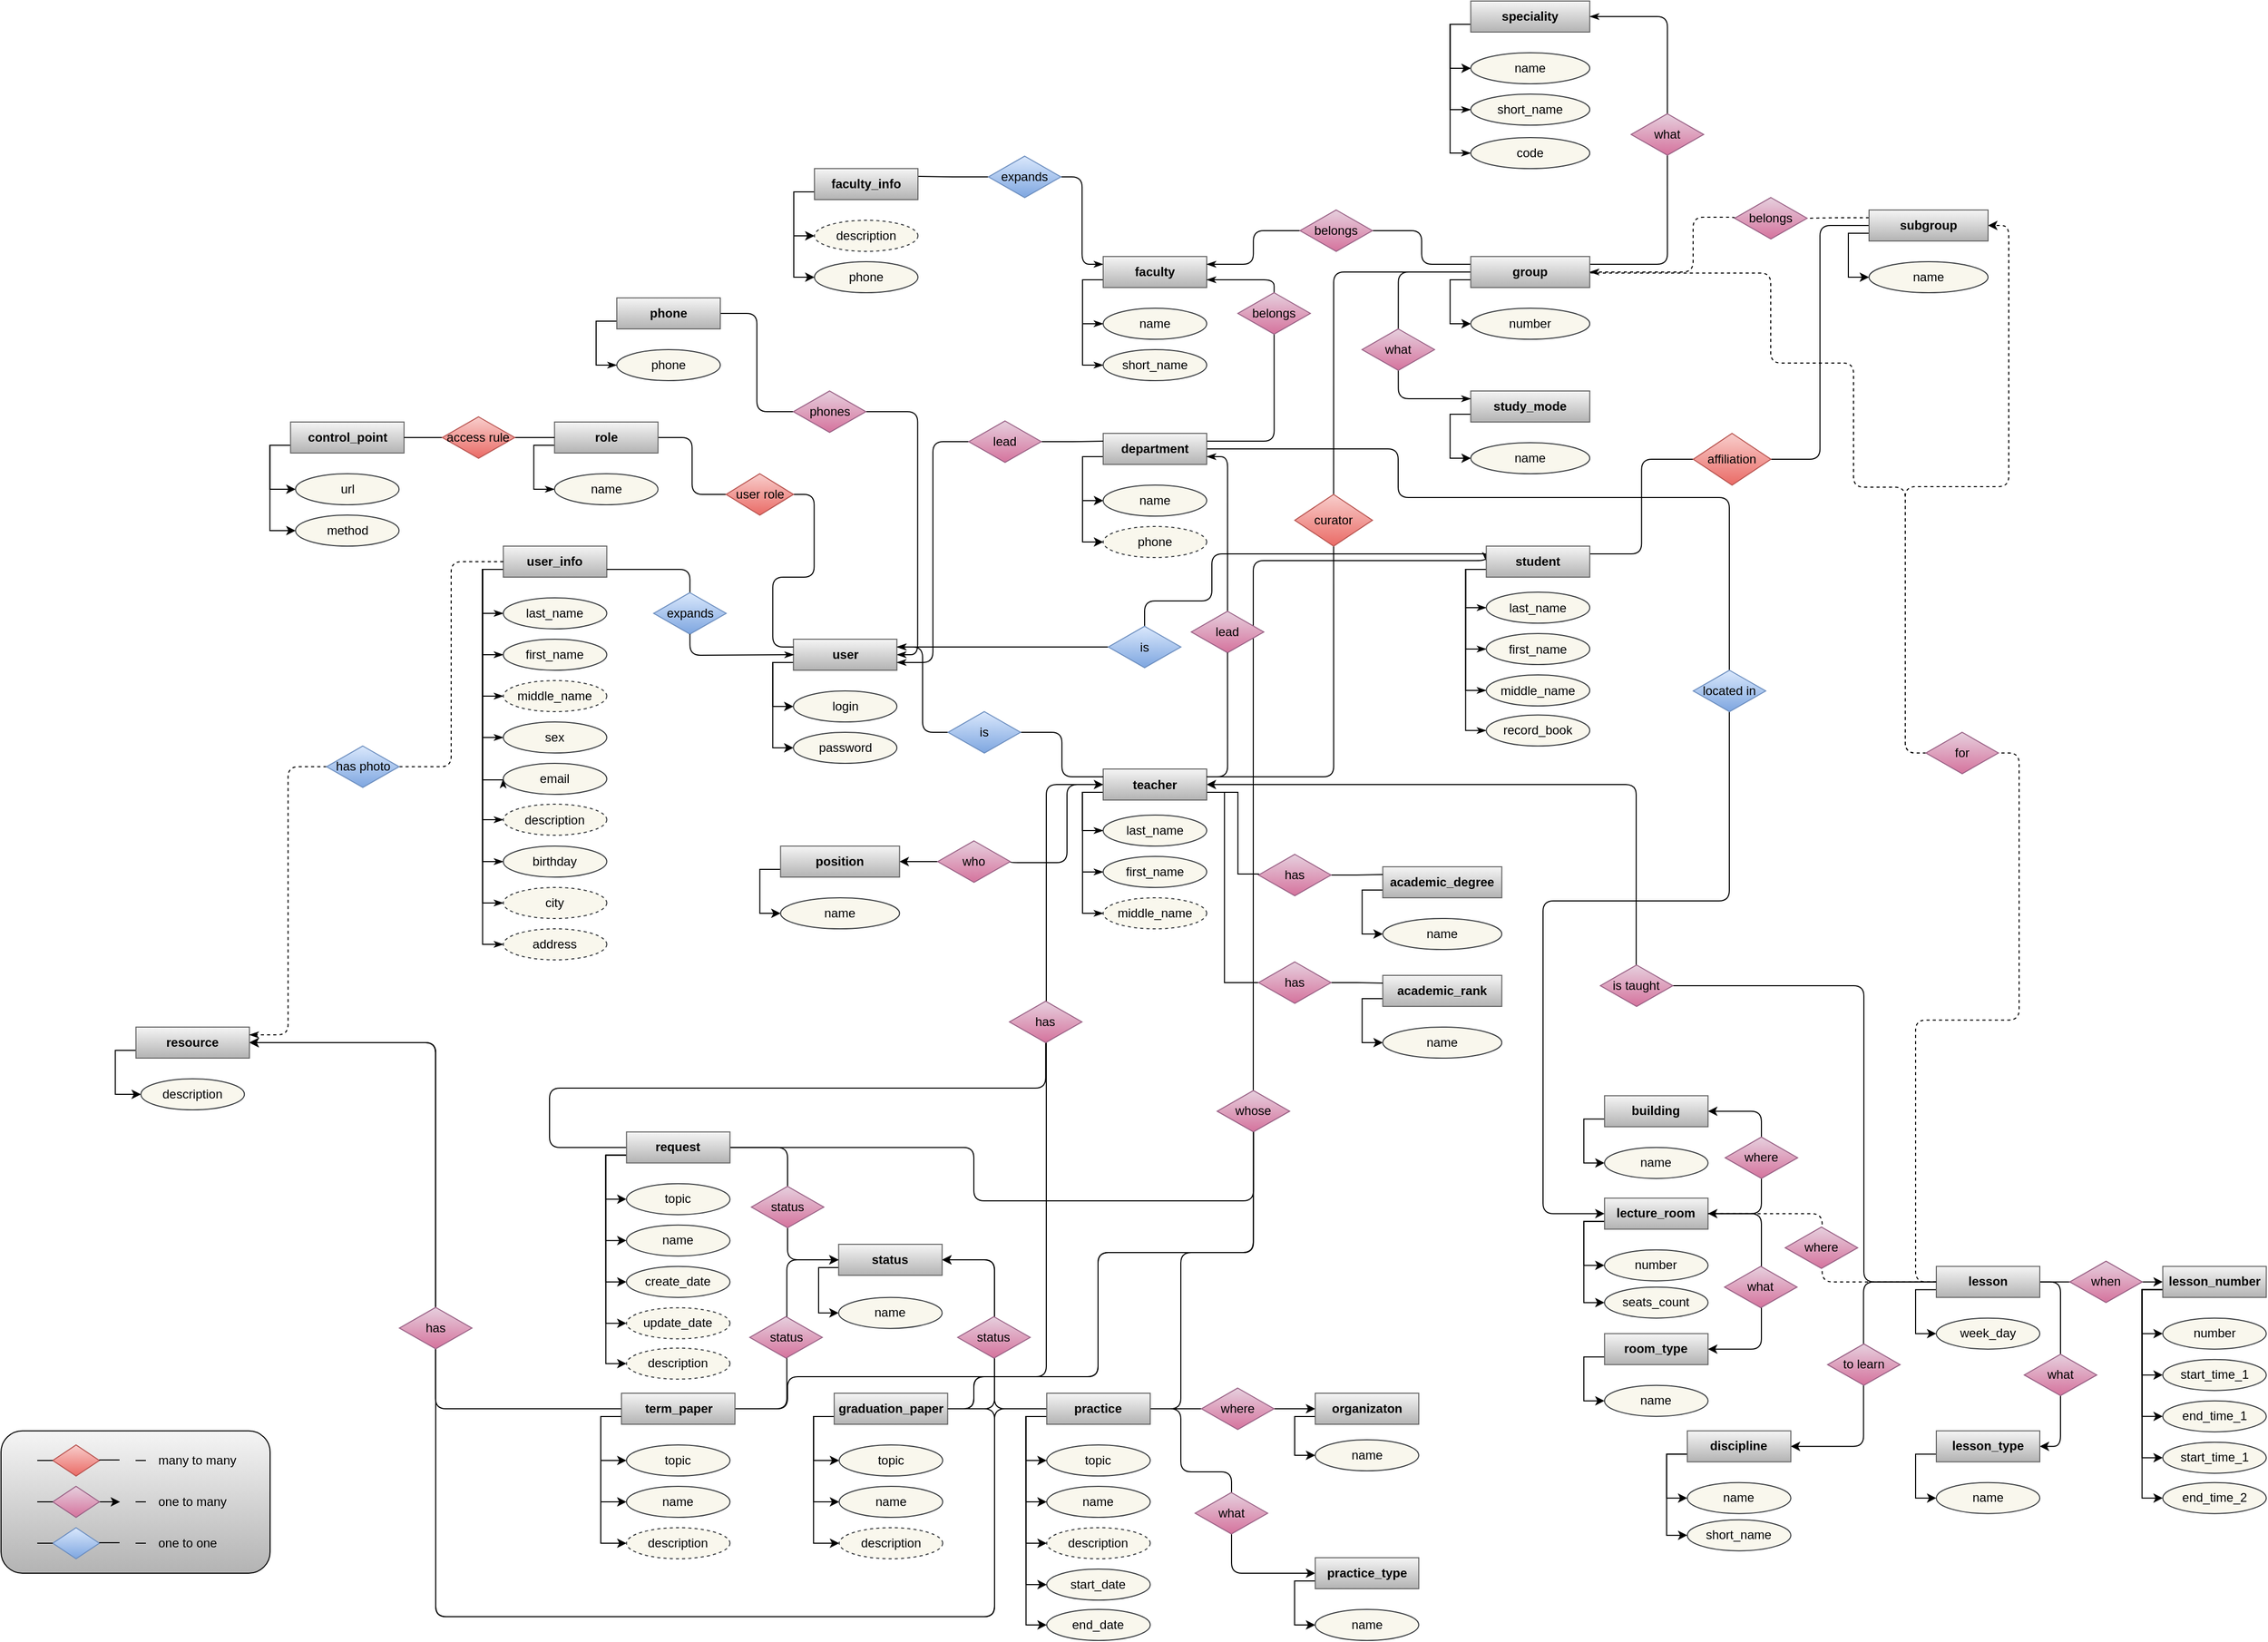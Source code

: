 <mxfile version="12.4.2" type="device" pages="1"><diagram id="EdhQrsXTcya99tnuZfOr" name="Page-1"><mxGraphModel dx="1777" dy="2022" grid="1" gridSize="10" guides="1" tooltips="1" connect="1" arrows="1" fold="1" page="1" pageScale="1" pageWidth="827" pageHeight="1169" math="0" shadow="0"><root><mxCell id="0"/><mxCell id="1" parent="0"/><mxCell id="fm2aFJmSvsgSeeSUv2ZS-332" value="" style="rounded=1;whiteSpace=wrap;html=1;fillColor=#f5f5f5;strokeColor=#000000;fontColor=#333333;gradientColor=#B3B3B3;" parent="1" vertex="1"><mxGeometry x="130" y="472.35" width="260" height="137.65" as="geometry"/></mxCell><mxCell id="fm2aFJmSvsgSeeSUv2ZS-128" style="edgeStyle=orthogonalEdgeStyle;rounded=1;orthogonalLoop=1;jettySize=auto;html=1;exitX=1;exitY=0.5;exitDx=0;exitDy=0;entryX=1;entryY=0.5;entryDx=0;entryDy=0;" parent="1" source="fm2aFJmSvsgSeeSUv2ZS-122" target="fm2aFJmSvsgSeeSUv2ZS-113" edge="1"><mxGeometry relative="1" as="geometry"><mxPoint x="1040.765" y="451" as="sourcePoint"/><mxPoint x="1036.059" y="307.471" as="targetPoint"/><Array as="points"><mxPoint x="1090" y="451"/><mxPoint x="1090" y="307"/></Array></mxGeometry></mxCell><mxCell id="fm2aFJmSvsgSeeSUv2ZS-1" style="edgeStyle=orthogonalEdgeStyle;rounded=0;orthogonalLoop=1;jettySize=auto;html=1;exitX=0;exitY=0.75;exitDx=0;exitDy=0;entryX=0;entryY=0.5;entryDx=0;entryDy=0;" parent="1" source="fm2aFJmSvsgSeeSUv2ZS-2" target="fm2aFJmSvsgSeeSUv2ZS-3" edge="1"><mxGeometry relative="1" as="geometry"/></mxCell><mxCell id="fm2aFJmSvsgSeeSUv2ZS-77" style="edgeStyle=orthogonalEdgeStyle;rounded=0;orthogonalLoop=1;jettySize=auto;html=1;exitX=1;exitY=0.5;exitDx=0;exitDy=0;entryX=0;entryY=0.5;entryDx=0;entryDy=0;" parent="1" source="fm2aFJmSvsgSeeSUv2ZS-2" target="fm2aFJmSvsgSeeSUv2ZS-10" edge="1"><mxGeometry relative="1" as="geometry"/></mxCell><mxCell id="fm2aFJmSvsgSeeSUv2ZS-78" style="edgeStyle=orthogonalEdgeStyle;rounded=1;orthogonalLoop=1;jettySize=auto;html=1;exitX=1;exitY=0.5;exitDx=0;exitDy=0;entryX=1;entryY=0.5;entryDx=0;entryDy=0;" parent="1" source="fm2aFJmSvsgSeeSUv2ZS-2" target="fm2aFJmSvsgSeeSUv2ZS-53" edge="1"><mxGeometry relative="1" as="geometry"/></mxCell><mxCell id="fm2aFJmSvsgSeeSUv2ZS-80" style="edgeStyle=orthogonalEdgeStyle;rounded=1;orthogonalLoop=1;jettySize=auto;html=1;exitX=0;exitY=0.5;exitDx=0;exitDy=0;entryX=1;entryY=0.5;entryDx=0;entryDy=0;dashed=1;" parent="1" source="fm2aFJmSvsgSeeSUv2ZS-2" target="fm2aFJmSvsgSeeSUv2ZS-68" edge="1"><mxGeometry relative="1" as="geometry"/></mxCell><mxCell id="fm2aFJmSvsgSeeSUv2ZS-313" style="edgeStyle=orthogonalEdgeStyle;rounded=1;orthogonalLoop=1;jettySize=auto;html=1;exitX=0;exitY=0.5;exitDx=0;exitDy=0;entryX=1;entryY=0.5;entryDx=0;entryDy=0;" parent="1" source="fm2aFJmSvsgSeeSUv2ZS-2" target="fm2aFJmSvsgSeeSUv2ZS-255" edge="1"><mxGeometry relative="1" as="geometry"><Array as="points"><mxPoint x="1930" y="329"/><mxPoint x="1930" y="42"/><mxPoint x="1710" y="42"/><mxPoint x="1710" y="-152"/></Array></mxGeometry></mxCell><mxCell id="fm2aFJmSvsgSeeSUv2ZS-341" style="edgeStyle=orthogonalEdgeStyle;rounded=1;orthogonalLoop=1;jettySize=auto;html=1;exitX=0;exitY=0.5;exitDx=0;exitDy=0;entryX=1;entryY=0.5;entryDx=0;entryDy=0;dashed=1;" parent="1" source="fm2aFJmSvsgSeeSUv2ZS-342" target="fm2aFJmSvsgSeeSUv2ZS-297" edge="1"><mxGeometry relative="1" as="geometry"/></mxCell><mxCell id="fm2aFJmSvsgSeeSUv2ZS-2" value="&lt;b&gt;lesson&lt;/b&gt;" style="rounded=0;whiteSpace=wrap;html=1;fillColor=#f5f5f5;strokeColor=#666666;gradientColor=#b3b3b3;" parent="1" vertex="1"><mxGeometry x="2000" y="313.35" width="100" height="30" as="geometry"/></mxCell><mxCell id="fm2aFJmSvsgSeeSUv2ZS-3" value="week_day" style="ellipse;whiteSpace=wrap;html=1;fillColor=#f9f7ed;strokeColor=#36393d;" parent="1" vertex="1"><mxGeometry x="2000" y="363.35" width="100" height="30" as="geometry"/></mxCell><mxCell id="fm2aFJmSvsgSeeSUv2ZS-4" style="edgeStyle=orthogonalEdgeStyle;rounded=0;orthogonalLoop=1;jettySize=auto;html=1;exitX=0;exitY=0.75;exitDx=0;exitDy=0;entryX=0;entryY=0.5;entryDx=0;entryDy=0;" parent="1" source="fm2aFJmSvsgSeeSUv2ZS-10" target="fm2aFJmSvsgSeeSUv2ZS-11" edge="1"><mxGeometry relative="1" as="geometry"/></mxCell><mxCell id="fm2aFJmSvsgSeeSUv2ZS-5" style="edgeStyle=orthogonalEdgeStyle;rounded=0;orthogonalLoop=1;jettySize=auto;html=1;exitX=0;exitY=0.75;exitDx=0;exitDy=0;entryX=0;entryY=0.5;entryDx=0;entryDy=0;" parent="1" source="fm2aFJmSvsgSeeSUv2ZS-10" target="fm2aFJmSvsgSeeSUv2ZS-12" edge="1"><mxGeometry relative="1" as="geometry"/></mxCell><mxCell id="fm2aFJmSvsgSeeSUv2ZS-6" style="edgeStyle=orthogonalEdgeStyle;rounded=0;orthogonalLoop=1;jettySize=auto;html=1;exitX=0;exitY=0.75;exitDx=0;exitDy=0;entryX=0;entryY=0.5;entryDx=0;entryDy=0;" parent="1" source="fm2aFJmSvsgSeeSUv2ZS-10" target="fm2aFJmSvsgSeeSUv2ZS-13" edge="1"><mxGeometry relative="1" as="geometry"/></mxCell><mxCell id="fm2aFJmSvsgSeeSUv2ZS-7" style="edgeStyle=orthogonalEdgeStyle;rounded=0;orthogonalLoop=1;jettySize=auto;html=1;exitX=0;exitY=0.75;exitDx=0;exitDy=0;entryX=0;entryY=0.5;entryDx=0;entryDy=0;" parent="1" source="fm2aFJmSvsgSeeSUv2ZS-10" target="fm2aFJmSvsgSeeSUv2ZS-14" edge="1"><mxGeometry relative="1" as="geometry"/></mxCell><mxCell id="fm2aFJmSvsgSeeSUv2ZS-8" style="edgeStyle=orthogonalEdgeStyle;rounded=0;orthogonalLoop=1;jettySize=auto;html=1;exitX=0;exitY=0.75;exitDx=0;exitDy=0;entryX=0;entryY=0.5;entryDx=0;entryDy=0;" parent="1" source="fm2aFJmSvsgSeeSUv2ZS-10" target="fm2aFJmSvsgSeeSUv2ZS-15" edge="1"><mxGeometry relative="1" as="geometry"/></mxCell><mxCell id="fm2aFJmSvsgSeeSUv2ZS-10" value="&lt;b&gt;lesson_number&lt;/b&gt;" style="rounded=0;whiteSpace=wrap;html=1;fillColor=#f5f5f5;strokeColor=#666666;gradientColor=#b3b3b3;" parent="1" vertex="1"><mxGeometry x="2218.83" y="313.35" width="100" height="30" as="geometry"/></mxCell><mxCell id="fm2aFJmSvsgSeeSUv2ZS-11" value="number" style="ellipse;whiteSpace=wrap;html=1;fillColor=#f9f7ed;strokeColor=#36393d;" parent="1" vertex="1"><mxGeometry x="2218.83" y="363.35" width="100" height="30" as="geometry"/></mxCell><mxCell id="fm2aFJmSvsgSeeSUv2ZS-12" value="start_time_1" style="ellipse;whiteSpace=wrap;html=1;fillColor=#f9f7ed;strokeColor=#36393d;" parent="1" vertex="1"><mxGeometry x="2218.83" y="403.35" width="100" height="30" as="geometry"/></mxCell><mxCell id="fm2aFJmSvsgSeeSUv2ZS-13" value="end_time_1" style="ellipse;whiteSpace=wrap;html=1;fillColor=#f9f7ed;strokeColor=#36393d;" parent="1" vertex="1"><mxGeometry x="2218.83" y="443.35" width="100" height="30" as="geometry"/></mxCell><mxCell id="fm2aFJmSvsgSeeSUv2ZS-14" value="start_time_1" style="ellipse;whiteSpace=wrap;html=1;fillColor=#f9f7ed;strokeColor=#36393d;" parent="1" vertex="1"><mxGeometry x="2218.83" y="483.35" width="100" height="30" as="geometry"/></mxCell><mxCell id="fm2aFJmSvsgSeeSUv2ZS-15" value="end_time_2" style="ellipse;whiteSpace=wrap;html=1;fillColor=#f9f7ed;strokeColor=#36393d;" parent="1" vertex="1"><mxGeometry x="2218.83" y="522.35" width="100" height="30" as="geometry"/></mxCell><mxCell id="fm2aFJmSvsgSeeSUv2ZS-16" value="when" style="rhombus;whiteSpace=wrap;html=1;fillColor=#e6d0de;strokeColor=#996185;gradientColor=#d5739d;" parent="1" vertex="1"><mxGeometry x="2129" y="308.35" width="70" height="40" as="geometry"/></mxCell><mxCell id="fm2aFJmSvsgSeeSUv2ZS-52" style="edgeStyle=orthogonalEdgeStyle;rounded=0;orthogonalLoop=1;jettySize=auto;html=1;exitX=0;exitY=0.75;exitDx=0;exitDy=0;entryX=0;entryY=0.5;entryDx=0;entryDy=0;" parent="1" source="fm2aFJmSvsgSeeSUv2ZS-53" target="fm2aFJmSvsgSeeSUv2ZS-54" edge="1"><mxGeometry relative="1" as="geometry"/></mxCell><mxCell id="fm2aFJmSvsgSeeSUv2ZS-53" value="&lt;b&gt;lesson_type&lt;/b&gt;" style="rounded=0;whiteSpace=wrap;html=1;fillColor=#f5f5f5;strokeColor=#666666;gradientColor=#b3b3b3;" parent="1" vertex="1"><mxGeometry x="2000" y="472.35" width="100" height="30" as="geometry"/></mxCell><mxCell id="fm2aFJmSvsgSeeSUv2ZS-54" value="name" style="ellipse;whiteSpace=wrap;html=1;fillColor=#f9f7ed;strokeColor=#36393d;" parent="1" vertex="1"><mxGeometry x="2000" y="522.35" width="100" height="30" as="geometry"/></mxCell><mxCell id="fm2aFJmSvsgSeeSUv2ZS-55" value="what" style="rhombus;whiteSpace=wrap;html=1;fillColor=#e6d0de;strokeColor=#996185;gradientColor=#d5739d;" parent="1" vertex="1"><mxGeometry x="2085" y="398.35" width="70" height="40" as="geometry"/></mxCell><mxCell id="fm2aFJmSvsgSeeSUv2ZS-58" style="edgeStyle=orthogonalEdgeStyle;rounded=0;orthogonalLoop=1;jettySize=auto;html=1;exitX=0;exitY=0.75;exitDx=0;exitDy=0;entryX=0;entryY=0.5;entryDx=0;entryDy=0;" parent="1" source="fm2aFJmSvsgSeeSUv2ZS-59" target="fm2aFJmSvsgSeeSUv2ZS-60" edge="1"><mxGeometry relative="1" as="geometry"/></mxCell><mxCell id="fm2aFJmSvsgSeeSUv2ZS-62" style="edgeStyle=orthogonalEdgeStyle;rounded=0;orthogonalLoop=1;jettySize=auto;html=1;exitX=0;exitY=0.75;exitDx=0;exitDy=0;entryX=0;entryY=0.5;entryDx=0;entryDy=0;" parent="1" source="fm2aFJmSvsgSeeSUv2ZS-59" target="fm2aFJmSvsgSeeSUv2ZS-61" edge="1"><mxGeometry relative="1" as="geometry"/></mxCell><mxCell id="fm2aFJmSvsgSeeSUv2ZS-63" style="edgeStyle=orthogonalEdgeStyle;rounded=1;orthogonalLoop=1;jettySize=auto;html=1;exitX=0;exitY=0.5;exitDx=0;exitDy=0;entryX=1;entryY=0.5;entryDx=0;entryDy=0;" parent="1" source="fm2aFJmSvsgSeeSUv2ZS-2" target="fm2aFJmSvsgSeeSUv2ZS-59" edge="1"><mxGeometry relative="1" as="geometry"/></mxCell><mxCell id="fm2aFJmSvsgSeeSUv2ZS-59" value="&lt;b&gt;discipline&lt;/b&gt;" style="rounded=0;whiteSpace=wrap;html=1;fillColor=#f5f5f5;strokeColor=#666666;gradientColor=#b3b3b3;" parent="1" vertex="1"><mxGeometry x="1759.41" y="472.35" width="100" height="30" as="geometry"/></mxCell><mxCell id="fm2aFJmSvsgSeeSUv2ZS-60" value="name" style="ellipse;whiteSpace=wrap;html=1;fillColor=#f9f7ed;strokeColor=#36393d;" parent="1" vertex="1"><mxGeometry x="1759.41" y="522.35" width="100" height="30" as="geometry"/></mxCell><mxCell id="fm2aFJmSvsgSeeSUv2ZS-61" value="short_name" style="ellipse;whiteSpace=wrap;html=1;fillColor=#f9f7ed;strokeColor=#36393d;" parent="1" vertex="1"><mxGeometry x="1759.41" y="558.35" width="100" height="30" as="geometry"/></mxCell><mxCell id="fm2aFJmSvsgSeeSUv2ZS-64" value="to learn" style="rhombus;whiteSpace=wrap;html=1;fillColor=#e6d0de;strokeColor=#996185;gradientColor=#d5739d;" parent="1" vertex="1"><mxGeometry x="1895" y="388.35" width="70" height="40" as="geometry"/></mxCell><mxCell id="fm2aFJmSvsgSeeSUv2ZS-66" style="edgeStyle=orthogonalEdgeStyle;rounded=0;orthogonalLoop=1;jettySize=auto;html=1;exitX=0;exitY=0.75;exitDx=0;exitDy=0;entryX=0;entryY=0.5;entryDx=0;entryDy=0;" parent="1" source="fm2aFJmSvsgSeeSUv2ZS-68" target="fm2aFJmSvsgSeeSUv2ZS-69" edge="1"><mxGeometry relative="1" as="geometry"/></mxCell><mxCell id="fm2aFJmSvsgSeeSUv2ZS-67" style="edgeStyle=orthogonalEdgeStyle;rounded=0;orthogonalLoop=1;jettySize=auto;html=1;exitX=0;exitY=0.75;exitDx=0;exitDy=0;entryX=0;entryY=0.5;entryDx=0;entryDy=0;" parent="1" source="fm2aFJmSvsgSeeSUv2ZS-68" target="fm2aFJmSvsgSeeSUv2ZS-70" edge="1"><mxGeometry relative="1" as="geometry"/></mxCell><mxCell id="fm2aFJmSvsgSeeSUv2ZS-68" value="&lt;b&gt;lecture_room&lt;/b&gt;" style="rounded=0;whiteSpace=wrap;html=1;fillColor=#f5f5f5;strokeColor=#666666;gradientColor=#b3b3b3;" parent="1" vertex="1"><mxGeometry x="1679.41" y="247.35" width="100" height="30" as="geometry"/></mxCell><mxCell id="fm2aFJmSvsgSeeSUv2ZS-69" value="number" style="ellipse;whiteSpace=wrap;html=1;fillColor=#f9f7ed;strokeColor=#36393d;" parent="1" vertex="1"><mxGeometry x="1679.41" y="297.35" width="100" height="30" as="geometry"/></mxCell><mxCell id="fm2aFJmSvsgSeeSUv2ZS-70" value="seats_count" style="ellipse;whiteSpace=wrap;html=1;fillColor=#f9f7ed;strokeColor=#36393d;" parent="1" vertex="1"><mxGeometry x="1679.41" y="333.35" width="100" height="30" as="geometry"/></mxCell><mxCell id="fm2aFJmSvsgSeeSUv2ZS-71" style="edgeStyle=orthogonalEdgeStyle;rounded=0;orthogonalLoop=1;jettySize=auto;html=1;exitX=0;exitY=0.75;exitDx=0;exitDy=0;entryX=0;entryY=0.5;entryDx=0;entryDy=0;" parent="1" source="fm2aFJmSvsgSeeSUv2ZS-72" target="fm2aFJmSvsgSeeSUv2ZS-73" edge="1"><mxGeometry relative="1" as="geometry"/></mxCell><mxCell id="fm2aFJmSvsgSeeSUv2ZS-75" style="edgeStyle=orthogonalEdgeStyle;rounded=1;orthogonalLoop=1;jettySize=auto;html=1;exitX=1;exitY=0.5;exitDx=0;exitDy=0;entryX=1;entryY=0.5;entryDx=0;entryDy=0;" parent="1" source="fm2aFJmSvsgSeeSUv2ZS-68" target="fm2aFJmSvsgSeeSUv2ZS-72" edge="1"><mxGeometry relative="1" as="geometry"><Array as="points"><mxPoint x="1831" y="262.35"/><mxPoint x="1831" y="393.35"/></Array></mxGeometry></mxCell><mxCell id="fm2aFJmSvsgSeeSUv2ZS-72" value="&lt;b&gt;room_type&lt;/b&gt;" style="rounded=0;whiteSpace=wrap;html=1;fillColor=#f5f5f5;strokeColor=#666666;gradientColor=#b3b3b3;" parent="1" vertex="1"><mxGeometry x="1679.41" y="378.35" width="100" height="30" as="geometry"/></mxCell><mxCell id="fm2aFJmSvsgSeeSUv2ZS-73" value="name" style="ellipse;whiteSpace=wrap;html=1;fillColor=#f9f7ed;strokeColor=#36393d;" parent="1" vertex="1"><mxGeometry x="1679.41" y="428.35" width="100" height="30" as="geometry"/></mxCell><mxCell id="fm2aFJmSvsgSeeSUv2ZS-74" value="what" style="rhombus;whiteSpace=wrap;html=1;fillColor=#e6d0de;strokeColor=#996185;gradientColor=#d5739d;" parent="1" vertex="1"><mxGeometry x="1795.41" y="313.35" width="70" height="40" as="geometry"/></mxCell><mxCell id="fm2aFJmSvsgSeeSUv2ZS-81" style="edgeStyle=orthogonalEdgeStyle;rounded=0;orthogonalLoop=1;jettySize=auto;html=1;exitX=0;exitY=0.75;exitDx=0;exitDy=0;entryX=0;entryY=0.5;entryDx=0;entryDy=0;" parent="1" source="fm2aFJmSvsgSeeSUv2ZS-82" target="fm2aFJmSvsgSeeSUv2ZS-83" edge="1"><mxGeometry relative="1" as="geometry"/></mxCell><mxCell id="fm2aFJmSvsgSeeSUv2ZS-84" style="edgeStyle=orthogonalEdgeStyle;rounded=1;orthogonalLoop=1;jettySize=auto;html=1;exitX=1;exitY=0.5;exitDx=0;exitDy=0;entryX=1;entryY=0.5;entryDx=0;entryDy=0;" parent="1" source="fm2aFJmSvsgSeeSUv2ZS-68" target="fm2aFJmSvsgSeeSUv2ZS-82" edge="1"><mxGeometry relative="1" as="geometry"><Array as="points"><mxPoint x="1831" y="262.35"/><mxPoint x="1831" y="163.35"/></Array></mxGeometry></mxCell><mxCell id="fm2aFJmSvsgSeeSUv2ZS-82" value="&lt;b&gt;building&lt;/b&gt;" style="rounded=0;whiteSpace=wrap;html=1;fillColor=#f5f5f5;strokeColor=#666666;gradientColor=#b3b3b3;" parent="1" vertex="1"><mxGeometry x="1679.41" y="148.35" width="100" height="30" as="geometry"/></mxCell><mxCell id="fm2aFJmSvsgSeeSUv2ZS-83" value="name" style="ellipse;whiteSpace=wrap;html=1;fillColor=#f9f7ed;strokeColor=#36393d;" parent="1" vertex="1"><mxGeometry x="1679.41" y="198.35" width="100" height="30" as="geometry"/></mxCell><mxCell id="fm2aFJmSvsgSeeSUv2ZS-85" value="where" style="rhombus;whiteSpace=wrap;html=1;fillColor=#e6d0de;strokeColor=#996185;gradientColor=#d5739d;" parent="1" vertex="1"><mxGeometry x="1796" y="188.35" width="70" height="40" as="geometry"/></mxCell><mxCell id="fm2aFJmSvsgSeeSUv2ZS-87" value="where" style="rhombus;whiteSpace=wrap;html=1;fillColor=#e6d0de;strokeColor=#996185;gradientColor=#d5739d;" parent="1" vertex="1"><mxGeometry x="1854" y="275.35" width="70" height="40" as="geometry"/></mxCell><mxCell id="fm2aFJmSvsgSeeSUv2ZS-88" style="edgeStyle=orthogonalEdgeStyle;rounded=0;orthogonalLoop=1;jettySize=auto;html=1;exitX=0;exitY=0.75;exitDx=0;exitDy=0;entryX=0;entryY=0.5;entryDx=0;entryDy=0;" parent="1" source="fm2aFJmSvsgSeeSUv2ZS-93" target="fm2aFJmSvsgSeeSUv2ZS-94" edge="1"><mxGeometry relative="1" as="geometry"/></mxCell><mxCell id="fm2aFJmSvsgSeeSUv2ZS-89" style="edgeStyle=orthogonalEdgeStyle;rounded=0;orthogonalLoop=1;jettySize=auto;html=1;exitX=0;exitY=0.75;exitDx=0;exitDy=0;entryX=0;entryY=0.5;entryDx=0;entryDy=0;" parent="1" source="fm2aFJmSvsgSeeSUv2ZS-93" target="fm2aFJmSvsgSeeSUv2ZS-95" edge="1"><mxGeometry relative="1" as="geometry"/></mxCell><mxCell id="fm2aFJmSvsgSeeSUv2ZS-90" style="edgeStyle=orthogonalEdgeStyle;rounded=0;orthogonalLoop=1;jettySize=auto;html=1;exitX=0;exitY=0.75;exitDx=0;exitDy=0;entryX=0;entryY=0.5;entryDx=0;entryDy=0;" parent="1" source="fm2aFJmSvsgSeeSUv2ZS-93" target="fm2aFJmSvsgSeeSUv2ZS-96" edge="1"><mxGeometry relative="1" as="geometry"/></mxCell><mxCell id="fm2aFJmSvsgSeeSUv2ZS-91" style="edgeStyle=orthogonalEdgeStyle;rounded=0;orthogonalLoop=1;jettySize=auto;html=1;exitX=0;exitY=0.75;exitDx=0;exitDy=0;entryX=0;entryY=0.5;entryDx=0;entryDy=0;" parent="1" source="fm2aFJmSvsgSeeSUv2ZS-93" target="fm2aFJmSvsgSeeSUv2ZS-97" edge="1"><mxGeometry relative="1" as="geometry"/></mxCell><mxCell id="fm2aFJmSvsgSeeSUv2ZS-92" style="edgeStyle=orthogonalEdgeStyle;rounded=0;orthogonalLoop=1;jettySize=auto;html=1;exitX=0;exitY=0.75;exitDx=0;exitDy=0;entryX=0;entryY=0.5;entryDx=0;entryDy=0;" parent="1" source="fm2aFJmSvsgSeeSUv2ZS-93" target="fm2aFJmSvsgSeeSUv2ZS-98" edge="1"><mxGeometry relative="1" as="geometry"/></mxCell><mxCell id="fm2aFJmSvsgSeeSUv2ZS-105" style="edgeStyle=orthogonalEdgeStyle;rounded=1;orthogonalLoop=1;jettySize=auto;html=1;exitX=1;exitY=0.5;exitDx=0;exitDy=0;entryX=0;entryY=0.5;entryDx=0;entryDy=0;" parent="1" source="fm2aFJmSvsgSeeSUv2ZS-93" target="fm2aFJmSvsgSeeSUv2ZS-103" edge="1"><mxGeometry relative="1" as="geometry"><Array as="points"><mxPoint x="1270" y="451"/><mxPoint x="1270" y="512"/><mxPoint x="1319" y="512"/><mxPoint x="1319" y="610"/></Array></mxGeometry></mxCell><mxCell id="fm2aFJmSvsgSeeSUv2ZS-106" style="edgeStyle=orthogonalEdgeStyle;rounded=1;orthogonalLoop=1;jettySize=auto;html=1;exitX=1;exitY=0.5;exitDx=0;exitDy=0;entryX=0;entryY=0.5;entryDx=0;entryDy=0;" parent="1" source="fm2aFJmSvsgSeeSUv2ZS-93" target="fm2aFJmSvsgSeeSUv2ZS-100" edge="1"><mxGeometry relative="1" as="geometry"/></mxCell><mxCell id="fm2aFJmSvsgSeeSUv2ZS-115" style="edgeStyle=orthogonalEdgeStyle;rounded=1;orthogonalLoop=1;jettySize=auto;html=1;exitX=0;exitY=0.5;exitDx=0;exitDy=0;entryX=1;entryY=0.5;entryDx=0;entryDy=0;" parent="1" source="fm2aFJmSvsgSeeSUv2ZS-93" target="fm2aFJmSvsgSeeSUv2ZS-113" edge="1"><mxGeometry relative="1" as="geometry"/></mxCell><mxCell id="fm2aFJmSvsgSeeSUv2ZS-177" style="edgeStyle=orthogonalEdgeStyle;rounded=1;orthogonalLoop=1;jettySize=auto;html=1;exitX=0;exitY=0.5;exitDx=0;exitDy=0;entryX=1;entryY=0.5;entryDx=0;entryDy=0;" parent="1" source="fm2aFJmSvsgSeeSUv2ZS-93" target="fm2aFJmSvsgSeeSUv2ZS-171" edge="1"><mxGeometry relative="1" as="geometry"><mxPoint x="222.353" y="282" as="targetPoint"/><Array as="points"><mxPoint x="1090" y="451"/><mxPoint x="1090" y="652"/><mxPoint x="550" y="652"/><mxPoint x="550" y="97"/></Array></mxGeometry></mxCell><mxCell id="fm2aFJmSvsgSeeSUv2ZS-346" style="edgeStyle=orthogonalEdgeStyle;rounded=1;orthogonalLoop=1;jettySize=auto;html=1;exitX=1;exitY=0.5;exitDx=0;exitDy=0;entryX=0;entryY=0.5;entryDx=0;entryDy=0;endArrow=classic;endFill=1;" parent="1" source="fm2aFJmSvsgSeeSUv2ZS-93" target="fm2aFJmSvsgSeeSUv2ZS-306" edge="1"><mxGeometry relative="1" as="geometry"><Array as="points"><mxPoint x="1270" y="451"/><mxPoint x="1270" y="300"/><mxPoint x="1340" y="300"/><mxPoint x="1340" y="-369"/></Array></mxGeometry></mxCell><mxCell id="fm2aFJmSvsgSeeSUv2ZS-93" value="&lt;b&gt;practice&lt;/b&gt;" style="rounded=0;whiteSpace=wrap;html=1;fillColor=#f5f5f5;strokeColor=#666666;gradientColor=#b3b3b3;" parent="1" vertex="1"><mxGeometry x="1140.42" y="436" width="100" height="30" as="geometry"/></mxCell><mxCell id="fm2aFJmSvsgSeeSUv2ZS-94" value="topic" style="ellipse;whiteSpace=wrap;html=1;fillColor=#f9f7ed;strokeColor=#36393d;" parent="1" vertex="1"><mxGeometry x="1140.42" y="486" width="100" height="30" as="geometry"/></mxCell><mxCell id="fm2aFJmSvsgSeeSUv2ZS-95" value="name" style="ellipse;whiteSpace=wrap;html=1;fillColor=#f9f7ed;strokeColor=#36393d;" parent="1" vertex="1"><mxGeometry x="1140.42" y="526" width="100" height="30" as="geometry"/></mxCell><mxCell id="fm2aFJmSvsgSeeSUv2ZS-96" value="description" style="ellipse;whiteSpace=wrap;html=1;fillColor=#f9f7ed;strokeColor=#36393d;dashed=1;" parent="1" vertex="1"><mxGeometry x="1140.42" y="566" width="100" height="30" as="geometry"/></mxCell><mxCell id="fm2aFJmSvsgSeeSUv2ZS-97" value="start_date" style="ellipse;whiteSpace=wrap;html=1;fillColor=#f9f7ed;strokeColor=#36393d;" parent="1" vertex="1"><mxGeometry x="1140.42" y="606" width="100" height="30" as="geometry"/></mxCell><mxCell id="fm2aFJmSvsgSeeSUv2ZS-98" value="end_date" style="ellipse;whiteSpace=wrap;html=1;fillColor=#f9f7ed;strokeColor=#36393d;" parent="1" vertex="1"><mxGeometry x="1140.42" y="645" width="100" height="30" as="geometry"/></mxCell><mxCell id="fm2aFJmSvsgSeeSUv2ZS-99" style="edgeStyle=orthogonalEdgeStyle;rounded=0;orthogonalLoop=1;jettySize=auto;html=1;exitX=0;exitY=0.75;exitDx=0;exitDy=0;entryX=0;entryY=0.5;entryDx=0;entryDy=0;" parent="1" source="fm2aFJmSvsgSeeSUv2ZS-100" target="fm2aFJmSvsgSeeSUv2ZS-101" edge="1"><mxGeometry relative="1" as="geometry"><Array as="points"><mxPoint x="1380" y="458"/><mxPoint x="1380" y="496"/></Array></mxGeometry></mxCell><mxCell id="fm2aFJmSvsgSeeSUv2ZS-100" value="&lt;b&gt;organizaton&lt;/b&gt;" style="rounded=0;whiteSpace=wrap;html=1;fillColor=#f5f5f5;strokeColor=#666666;gradientColor=#b3b3b3;" parent="1" vertex="1"><mxGeometry x="1399.88" y="436" width="100" height="30" as="geometry"/></mxCell><mxCell id="fm2aFJmSvsgSeeSUv2ZS-101" value="name" style="ellipse;whiteSpace=wrap;html=1;fillColor=#f9f7ed;strokeColor=#36393d;" parent="1" vertex="1"><mxGeometry x="1399.88" y="481" width="100" height="30" as="geometry"/></mxCell><mxCell id="fm2aFJmSvsgSeeSUv2ZS-102" style="edgeStyle=orthogonalEdgeStyle;rounded=0;orthogonalLoop=1;jettySize=auto;html=1;exitX=0;exitY=0.75;exitDx=0;exitDy=0;entryX=0;entryY=0.5;entryDx=0;entryDy=0;" parent="1" source="fm2aFJmSvsgSeeSUv2ZS-103" target="fm2aFJmSvsgSeeSUv2ZS-104" edge="1"><mxGeometry relative="1" as="geometry"/></mxCell><mxCell id="fm2aFJmSvsgSeeSUv2ZS-103" value="&lt;b&gt;practice_type&lt;/b&gt;" style="rounded=0;whiteSpace=wrap;html=1;fillColor=#f5f5f5;strokeColor=#666666;gradientColor=#b3b3b3;" parent="1" vertex="1"><mxGeometry x="1399.88" y="595" width="100" height="30" as="geometry"/></mxCell><mxCell id="fm2aFJmSvsgSeeSUv2ZS-104" value="name" style="ellipse;whiteSpace=wrap;html=1;fillColor=#f9f7ed;strokeColor=#36393d;" parent="1" vertex="1"><mxGeometry x="1399.88" y="645" width="100" height="30" as="geometry"/></mxCell><mxCell id="fm2aFJmSvsgSeeSUv2ZS-107" value="where" style="rhombus;whiteSpace=wrap;html=1;fillColor=#e6d0de;strokeColor=#996185;gradientColor=#d5739d;" parent="1" vertex="1"><mxGeometry x="1290" y="431" width="70" height="40" as="geometry"/></mxCell><mxCell id="fm2aFJmSvsgSeeSUv2ZS-108" value="what" style="rhombus;whiteSpace=wrap;html=1;fillColor=#e6d0de;strokeColor=#996185;gradientColor=#d5739d;" parent="1" vertex="1"><mxGeometry x="1283.88" y="532" width="70" height="40" as="geometry"/></mxCell><mxCell id="fm2aFJmSvsgSeeSUv2ZS-112" style="edgeStyle=orthogonalEdgeStyle;rounded=0;orthogonalLoop=1;jettySize=auto;html=1;exitX=0;exitY=0.75;exitDx=0;exitDy=0;entryX=0;entryY=0.5;entryDx=0;entryDy=0;" parent="1" source="fm2aFJmSvsgSeeSUv2ZS-113" target="fm2aFJmSvsgSeeSUv2ZS-114" edge="1"><mxGeometry relative="1" as="geometry"><Array as="points"><mxPoint x="920" y="314"/><mxPoint x="920" y="358"/></Array></mxGeometry></mxCell><mxCell id="fm2aFJmSvsgSeeSUv2ZS-113" value="&lt;b&gt;status&lt;/b&gt;" style="rounded=0;whiteSpace=wrap;html=1;fillColor=#f5f5f5;strokeColor=#666666;gradientColor=#b3b3b3;" parent="1" vertex="1"><mxGeometry x="939.35" y="292" width="100" height="30" as="geometry"/></mxCell><mxCell id="fm2aFJmSvsgSeeSUv2ZS-114" value="name" style="ellipse;whiteSpace=wrap;html=1;fillColor=#f9f7ed;strokeColor=#36393d;" parent="1" vertex="1"><mxGeometry x="939.35" y="343.35" width="100" height="30" as="geometry"/></mxCell><mxCell id="fm2aFJmSvsgSeeSUv2ZS-116" value="status" style="rhombus;whiteSpace=wrap;html=1;fillColor=#e6d0de;strokeColor=#996185;gradientColor=#d5739d;" parent="1" vertex="1"><mxGeometry x="1054.42" y="362" width="70" height="40" as="geometry"/></mxCell><mxCell id="fm2aFJmSvsgSeeSUv2ZS-117" style="edgeStyle=orthogonalEdgeStyle;rounded=0;orthogonalLoop=1;jettySize=auto;html=1;exitX=0;exitY=0.75;exitDx=0;exitDy=0;entryX=0;entryY=0.5;entryDx=0;entryDy=0;" parent="1" source="fm2aFJmSvsgSeeSUv2ZS-122" target="fm2aFJmSvsgSeeSUv2ZS-123" edge="1"><mxGeometry relative="1" as="geometry"/></mxCell><mxCell id="fm2aFJmSvsgSeeSUv2ZS-118" style="edgeStyle=orthogonalEdgeStyle;rounded=0;orthogonalLoop=1;jettySize=auto;html=1;exitX=0;exitY=0.75;exitDx=0;exitDy=0;entryX=0;entryY=0.5;entryDx=0;entryDy=0;" parent="1" source="fm2aFJmSvsgSeeSUv2ZS-122" target="fm2aFJmSvsgSeeSUv2ZS-124" edge="1"><mxGeometry relative="1" as="geometry"/></mxCell><mxCell id="fm2aFJmSvsgSeeSUv2ZS-119" style="edgeStyle=orthogonalEdgeStyle;rounded=0;orthogonalLoop=1;jettySize=auto;html=1;exitX=0;exitY=0.75;exitDx=0;exitDy=0;entryX=0;entryY=0.5;entryDx=0;entryDy=0;" parent="1" source="fm2aFJmSvsgSeeSUv2ZS-122" target="fm2aFJmSvsgSeeSUv2ZS-125" edge="1"><mxGeometry relative="1" as="geometry"/></mxCell><mxCell id="fm2aFJmSvsgSeeSUv2ZS-176" style="edgeStyle=orthogonalEdgeStyle;rounded=1;orthogonalLoop=1;jettySize=auto;html=1;exitX=1;exitY=0.5;exitDx=0;exitDy=0;entryX=1;entryY=0.5;entryDx=0;entryDy=0;" parent="1" source="fm2aFJmSvsgSeeSUv2ZS-122" target="fm2aFJmSvsgSeeSUv2ZS-171" edge="1"><mxGeometry relative="1" as="geometry"><Array as="points"><mxPoint x="1090" y="451"/><mxPoint x="1090" y="652"/><mxPoint x="550" y="652"/><mxPoint x="550" y="97"/></Array></mxGeometry></mxCell><mxCell id="fm2aFJmSvsgSeeSUv2ZS-351" style="edgeStyle=orthogonalEdgeStyle;rounded=1;orthogonalLoop=1;jettySize=auto;html=1;exitX=1;exitY=0.5;exitDx=0;exitDy=0;endArrow=classic;endFill=1;entryX=0;entryY=0.5;entryDx=0;entryDy=0;" parent="1" source="fm2aFJmSvsgSeeSUv2ZS-122" target="fm2aFJmSvsgSeeSUv2ZS-255" edge="1"><mxGeometry relative="1" as="geometry"><mxPoint x="1150" y="140" as="targetPoint"/><Array as="points"><mxPoint x="1070" y="451"/><mxPoint x="1070" y="420"/><mxPoint x="1140" y="420"/><mxPoint x="1140" y="-152"/></Array></mxGeometry></mxCell><mxCell id="fm2aFJmSvsgSeeSUv2ZS-122" value="&lt;b&gt;graduation_paper&lt;/b&gt;" style="rounded=0;whiteSpace=wrap;html=1;fillColor=#f5f5f5;strokeColor=#666666;gradientColor=#b3b3b3;" parent="1" vertex="1"><mxGeometry x="935.06" y="436" width="109.65" height="30" as="geometry"/></mxCell><mxCell id="fm2aFJmSvsgSeeSUv2ZS-123" value="topic" style="ellipse;whiteSpace=wrap;html=1;fillColor=#f9f7ed;strokeColor=#36393d;" parent="1" vertex="1"><mxGeometry x="939.88" y="486" width="100" height="30" as="geometry"/></mxCell><mxCell id="fm2aFJmSvsgSeeSUv2ZS-124" value="name" style="ellipse;whiteSpace=wrap;html=1;fillColor=#f9f7ed;strokeColor=#36393d;" parent="1" vertex="1"><mxGeometry x="939.88" y="526" width="100" height="30" as="geometry"/></mxCell><mxCell id="fm2aFJmSvsgSeeSUv2ZS-125" value="description" style="ellipse;whiteSpace=wrap;html=1;fillColor=#f9f7ed;strokeColor=#36393d;dashed=1;" parent="1" vertex="1"><mxGeometry x="939.88" y="566" width="100" height="30" as="geometry"/></mxCell><mxCell id="fm2aFJmSvsgSeeSUv2ZS-131" style="edgeStyle=orthogonalEdgeStyle;rounded=0;orthogonalLoop=1;jettySize=auto;html=1;exitX=0;exitY=0.75;exitDx=0;exitDy=0;entryX=0;entryY=0.5;entryDx=0;entryDy=0;" parent="1" source="fm2aFJmSvsgSeeSUv2ZS-134" target="fm2aFJmSvsgSeeSUv2ZS-135" edge="1"><mxGeometry relative="1" as="geometry"/></mxCell><mxCell id="fm2aFJmSvsgSeeSUv2ZS-132" style="edgeStyle=orthogonalEdgeStyle;rounded=0;orthogonalLoop=1;jettySize=auto;html=1;exitX=0;exitY=0.75;exitDx=0;exitDy=0;entryX=0;entryY=0.5;entryDx=0;entryDy=0;" parent="1" source="fm2aFJmSvsgSeeSUv2ZS-134" target="fm2aFJmSvsgSeeSUv2ZS-136" edge="1"><mxGeometry relative="1" as="geometry"/></mxCell><mxCell id="fm2aFJmSvsgSeeSUv2ZS-133" style="edgeStyle=orthogonalEdgeStyle;rounded=0;orthogonalLoop=1;jettySize=auto;html=1;exitX=0;exitY=0.75;exitDx=0;exitDy=0;entryX=0;entryY=0.5;entryDx=0;entryDy=0;" parent="1" source="fm2aFJmSvsgSeeSUv2ZS-134" target="fm2aFJmSvsgSeeSUv2ZS-137" edge="1"><mxGeometry relative="1" as="geometry"/></mxCell><mxCell id="fm2aFJmSvsgSeeSUv2ZS-138" style="edgeStyle=orthogonalEdgeStyle;rounded=1;orthogonalLoop=1;jettySize=auto;html=1;exitX=1;exitY=0.5;exitDx=0;exitDy=0;entryX=0;entryY=0.5;entryDx=0;entryDy=0;" parent="1" source="fm2aFJmSvsgSeeSUv2ZS-134" target="fm2aFJmSvsgSeeSUv2ZS-113" edge="1"><mxGeometry relative="1" as="geometry"/></mxCell><mxCell id="fm2aFJmSvsgSeeSUv2ZS-174" style="edgeStyle=orthogonalEdgeStyle;rounded=1;orthogonalLoop=1;jettySize=auto;html=1;exitX=0;exitY=0.5;exitDx=0;exitDy=0;entryX=1;entryY=0.5;entryDx=0;entryDy=0;" parent="1" source="fm2aFJmSvsgSeeSUv2ZS-134" target="fm2aFJmSvsgSeeSUv2ZS-171" edge="1"><mxGeometry relative="1" as="geometry"/></mxCell><mxCell id="fm2aFJmSvsgSeeSUv2ZS-350" style="edgeStyle=orthogonalEdgeStyle;rounded=1;orthogonalLoop=1;jettySize=auto;html=1;exitX=1;exitY=0.5;exitDx=0;exitDy=0;entryX=0.5;entryY=1;entryDx=0;entryDy=0;endArrow=none;endFill=0;" parent="1" source="fm2aFJmSvsgSeeSUv2ZS-134" target="fm2aFJmSvsgSeeSUv2ZS-347" edge="1"><mxGeometry relative="1" as="geometry"><Array as="points"><mxPoint x="890" y="451"/><mxPoint x="890" y="420"/><mxPoint x="1190" y="420"/><mxPoint x="1190" y="300"/><mxPoint x="1340" y="300"/></Array></mxGeometry></mxCell><mxCell id="fm2aFJmSvsgSeeSUv2ZS-353" style="edgeStyle=orthogonalEdgeStyle;rounded=1;orthogonalLoop=1;jettySize=auto;html=1;exitX=0;exitY=0.5;exitDx=0;exitDy=0;entryX=0.5;entryY=1;entryDx=0;entryDy=0;endArrow=none;endFill=0;" parent="1" source="fm2aFJmSvsgSeeSUv2ZS-145" target="fm2aFJmSvsgSeeSUv2ZS-352" edge="1"><mxGeometry relative="1" as="geometry"><Array as="points"><mxPoint x="660" y="199"/><mxPoint x="660" y="141"/><mxPoint x="1140" y="141"/></Array></mxGeometry></mxCell><mxCell id="fm2aFJmSvsgSeeSUv2ZS-134" value="&lt;b&gt;term_paper&lt;/b&gt;" style="rounded=0;whiteSpace=wrap;html=1;fillColor=#f5f5f5;strokeColor=#666666;gradientColor=#b3b3b3;" parent="1" vertex="1"><mxGeometry x="729.53" y="436" width="109.65" height="30" as="geometry"/></mxCell><mxCell id="fm2aFJmSvsgSeeSUv2ZS-135" value="topic" style="ellipse;whiteSpace=wrap;html=1;fillColor=#f9f7ed;strokeColor=#36393d;" parent="1" vertex="1"><mxGeometry x="734.35" y="486" width="100" height="30" as="geometry"/></mxCell><mxCell id="fm2aFJmSvsgSeeSUv2ZS-136" value="name" style="ellipse;whiteSpace=wrap;html=1;fillColor=#f9f7ed;strokeColor=#36393d;" parent="1" vertex="1"><mxGeometry x="734.35" y="526" width="100" height="30" as="geometry"/></mxCell><mxCell id="fm2aFJmSvsgSeeSUv2ZS-137" value="description" style="ellipse;whiteSpace=wrap;html=1;fillColor=#f9f7ed;strokeColor=#36393d;dashed=1;" parent="1" vertex="1"><mxGeometry x="734.35" y="566" width="100" height="30" as="geometry"/></mxCell><mxCell id="fm2aFJmSvsgSeeSUv2ZS-139" value="status" style="rhombus;whiteSpace=wrap;html=1;fillColor=#e6d0de;strokeColor=#996185;gradientColor=#d5739d;" parent="1" vertex="1"><mxGeometry x="853.53" y="362" width="70" height="40" as="geometry"/></mxCell><mxCell id="fm2aFJmSvsgSeeSUv2ZS-140" style="edgeStyle=orthogonalEdgeStyle;rounded=0;orthogonalLoop=1;jettySize=auto;html=1;exitX=0;exitY=0.75;exitDx=0;exitDy=0;entryX=0;entryY=0.5;entryDx=0;entryDy=0;" parent="1" source="fm2aFJmSvsgSeeSUv2ZS-145" target="fm2aFJmSvsgSeeSUv2ZS-146" edge="1"><mxGeometry relative="1" as="geometry"/></mxCell><mxCell id="fm2aFJmSvsgSeeSUv2ZS-141" style="edgeStyle=orthogonalEdgeStyle;rounded=0;orthogonalLoop=1;jettySize=auto;html=1;exitX=0;exitY=0.75;exitDx=0;exitDy=0;entryX=0;entryY=0.5;entryDx=0;entryDy=0;" parent="1" source="fm2aFJmSvsgSeeSUv2ZS-145" target="fm2aFJmSvsgSeeSUv2ZS-147" edge="1"><mxGeometry relative="1" as="geometry"/></mxCell><mxCell id="fm2aFJmSvsgSeeSUv2ZS-142" style="edgeStyle=orthogonalEdgeStyle;rounded=0;orthogonalLoop=1;jettySize=auto;html=1;exitX=0;exitY=0.75;exitDx=0;exitDy=0;entryX=0;entryY=0.5;entryDx=0;entryDy=0;" parent="1" source="fm2aFJmSvsgSeeSUv2ZS-145" target="fm2aFJmSvsgSeeSUv2ZS-148" edge="1"><mxGeometry relative="1" as="geometry"/></mxCell><mxCell id="fm2aFJmSvsgSeeSUv2ZS-143" style="edgeStyle=orthogonalEdgeStyle;rounded=0;orthogonalLoop=1;jettySize=auto;html=1;exitX=0;exitY=0.75;exitDx=0;exitDy=0;entryX=0;entryY=0.5;entryDx=0;entryDy=0;" parent="1" source="fm2aFJmSvsgSeeSUv2ZS-145" target="fm2aFJmSvsgSeeSUv2ZS-149" edge="1"><mxGeometry relative="1" as="geometry"/></mxCell><mxCell id="fm2aFJmSvsgSeeSUv2ZS-144" style="edgeStyle=orthogonalEdgeStyle;rounded=0;orthogonalLoop=1;jettySize=auto;html=1;exitX=0;exitY=0.75;exitDx=0;exitDy=0;entryX=0;entryY=0.5;entryDx=0;entryDy=0;" parent="1" source="fm2aFJmSvsgSeeSUv2ZS-145" target="fm2aFJmSvsgSeeSUv2ZS-150" edge="1"><mxGeometry relative="1" as="geometry"/></mxCell><mxCell id="fm2aFJmSvsgSeeSUv2ZS-151" style="edgeStyle=orthogonalEdgeStyle;rounded=1;orthogonalLoop=1;jettySize=auto;html=1;exitX=1;exitY=0.5;exitDx=0;exitDy=0;entryX=0;entryY=0.5;entryDx=0;entryDy=0;" parent="1" source="fm2aFJmSvsgSeeSUv2ZS-145" target="fm2aFJmSvsgSeeSUv2ZS-113" edge="1"><mxGeometry relative="1" as="geometry"><Array as="points"><mxPoint x="890" y="198"/><mxPoint x="890" y="307"/></Array></mxGeometry></mxCell><mxCell id="fm2aFJmSvsgSeeSUv2ZS-355" style="edgeStyle=orthogonalEdgeStyle;rounded=1;orthogonalLoop=1;jettySize=auto;html=1;exitX=1;exitY=0.5;exitDx=0;exitDy=0;entryX=0.5;entryY=1;entryDx=0;entryDy=0;endArrow=none;endFill=0;" parent="1" source="fm2aFJmSvsgSeeSUv2ZS-145" target="fm2aFJmSvsgSeeSUv2ZS-347" edge="1"><mxGeometry relative="1" as="geometry"><Array as="points"><mxPoint x="1070" y="198"/><mxPoint x="1070" y="250"/><mxPoint x="1340" y="250"/></Array></mxGeometry></mxCell><mxCell id="fm2aFJmSvsgSeeSUv2ZS-145" value="&lt;b&gt;request&lt;/b&gt;" style="rounded=0;whiteSpace=wrap;html=1;fillColor=#f5f5f5;strokeColor=#666666;gradientColor=#b3b3b3;" parent="1" vertex="1"><mxGeometry x="734.35" y="183.35" width="100" height="30" as="geometry"/></mxCell><mxCell id="fm2aFJmSvsgSeeSUv2ZS-146" value="topic" style="ellipse;whiteSpace=wrap;html=1;fillColor=#f9f7ed;strokeColor=#36393d;" parent="1" vertex="1"><mxGeometry x="734.35" y="233.35" width="100" height="30" as="geometry"/></mxCell><mxCell id="fm2aFJmSvsgSeeSUv2ZS-147" value="name" style="ellipse;whiteSpace=wrap;html=1;fillColor=#f9f7ed;strokeColor=#36393d;" parent="1" vertex="1"><mxGeometry x="734.35" y="273.35" width="100" height="30" as="geometry"/></mxCell><mxCell id="fm2aFJmSvsgSeeSUv2ZS-148" value="create_date" style="ellipse;whiteSpace=wrap;html=1;fillColor=#f9f7ed;strokeColor=#36393d;" parent="1" vertex="1"><mxGeometry x="734.35" y="313.35" width="100" height="30" as="geometry"/></mxCell><mxCell id="fm2aFJmSvsgSeeSUv2ZS-149" value="&lt;span style=&quot;white-space: normal&quot;&gt;update_date&lt;/span&gt;" style="ellipse;whiteSpace=wrap;html=1;fillColor=#f9f7ed;strokeColor=#36393d;dashed=1;" parent="1" vertex="1"><mxGeometry x="734.35" y="353.35" width="100" height="30" as="geometry"/></mxCell><mxCell id="fm2aFJmSvsgSeeSUv2ZS-150" value="description" style="ellipse;whiteSpace=wrap;html=1;fillColor=#f9f7ed;strokeColor=#36393d;dashed=1;" parent="1" vertex="1"><mxGeometry x="734.35" y="392.35" width="100" height="30" as="geometry"/></mxCell><mxCell id="fm2aFJmSvsgSeeSUv2ZS-152" value="status" style="rhombus;whiteSpace=wrap;html=1;fillColor=#e6d0de;strokeColor=#996185;gradientColor=#d5739d;" parent="1" vertex="1"><mxGeometry x="855.06" y="236" width="70" height="40" as="geometry"/></mxCell><mxCell id="fm2aFJmSvsgSeeSUv2ZS-169" style="edgeStyle=orthogonalEdgeStyle;rounded=0;orthogonalLoop=1;jettySize=auto;html=1;exitX=0;exitY=0.75;exitDx=0;exitDy=0;entryX=0;entryY=0.5;entryDx=0;entryDy=0;" parent="1" source="fm2aFJmSvsgSeeSUv2ZS-171" target="fm2aFJmSvsgSeeSUv2ZS-172" edge="1"><mxGeometry relative="1" as="geometry"/></mxCell><mxCell id="fm2aFJmSvsgSeeSUv2ZS-171" value="&lt;b&gt;resource&lt;/b&gt;" style="rounded=0;whiteSpace=wrap;html=1;fillColor=#f5f5f5;strokeColor=#666666;gradientColor=#b3b3b3;" parent="1" vertex="1"><mxGeometry x="260.35" y="82" width="109.65" height="30" as="geometry"/></mxCell><mxCell id="fm2aFJmSvsgSeeSUv2ZS-172" value="description" style="ellipse;whiteSpace=wrap;html=1;fillColor=#f9f7ed;strokeColor=#36393d;" parent="1" vertex="1"><mxGeometry x="265.17" y="132" width="100" height="30" as="geometry"/></mxCell><mxCell id="fm2aFJmSvsgSeeSUv2ZS-175" value="has" style="rhombus;whiteSpace=wrap;html=1;fillColor=#e6d0de;strokeColor=#996185;gradientColor=#d5739d;" parent="1" vertex="1"><mxGeometry x="515.0" y="353" width="70" height="40" as="geometry"/></mxCell><mxCell id="fm2aFJmSvsgSeeSUv2ZS-178" style="edgeStyle=orthogonalEdgeStyle;rounded=0;orthogonalLoop=1;jettySize=auto;html=1;exitX=0;exitY=0.75;exitDx=0;exitDy=0;entryX=0;entryY=0.5;entryDx=0;entryDy=0;endArrow=classicThin;endFill=1;" parent="1" source="fm2aFJmSvsgSeeSUv2ZS-188" target="fm2aFJmSvsgSeeSUv2ZS-189" edge="1"><mxGeometry relative="1" as="geometry"/></mxCell><mxCell id="fm2aFJmSvsgSeeSUv2ZS-179" style="edgeStyle=orthogonalEdgeStyle;rounded=0;orthogonalLoop=1;jettySize=auto;html=1;exitX=0;exitY=0.75;exitDx=0;exitDy=0;entryX=0;entryY=0.5;entryDx=0;entryDy=0;endArrow=classicThin;endFill=1;" parent="1" source="fm2aFJmSvsgSeeSUv2ZS-188" target="fm2aFJmSvsgSeeSUv2ZS-190" edge="1"><mxGeometry relative="1" as="geometry"/></mxCell><mxCell id="fm2aFJmSvsgSeeSUv2ZS-180" style="edgeStyle=orthogonalEdgeStyle;rounded=0;orthogonalLoop=1;jettySize=auto;html=1;exitX=0;exitY=0.75;exitDx=0;exitDy=0;entryX=0;entryY=0.5;entryDx=0;entryDy=0;endArrow=classicThin;endFill=1;" parent="1" source="fm2aFJmSvsgSeeSUv2ZS-188" target="fm2aFJmSvsgSeeSUv2ZS-191" edge="1"><mxGeometry relative="1" as="geometry"/></mxCell><mxCell id="fm2aFJmSvsgSeeSUv2ZS-181" style="edgeStyle=orthogonalEdgeStyle;rounded=0;orthogonalLoop=1;jettySize=auto;html=1;exitX=0;exitY=0.75;exitDx=0;exitDy=0;entryX=0;entryY=0.5;entryDx=0;entryDy=0;endArrow=classicThin;endFill=1;" parent="1" source="fm2aFJmSvsgSeeSUv2ZS-188" target="fm2aFJmSvsgSeeSUv2ZS-192" edge="1"><mxGeometry relative="1" as="geometry"/></mxCell><mxCell id="fm2aFJmSvsgSeeSUv2ZS-182" style="edgeStyle=orthogonalEdgeStyle;rounded=0;orthogonalLoop=1;jettySize=auto;html=1;exitX=0;exitY=0.75;exitDx=0;exitDy=0;entryX=0;entryY=0.5;entryDx=0;entryDy=0;endArrow=classicThin;endFill=1;" parent="1" source="fm2aFJmSvsgSeeSUv2ZS-188" target="fm2aFJmSvsgSeeSUv2ZS-193" edge="1"><mxGeometry relative="1" as="geometry"><Array as="points"><mxPoint x="595.32" y="-360"/><mxPoint x="595.32" y="-157"/></Array></mxGeometry></mxCell><mxCell id="fm2aFJmSvsgSeeSUv2ZS-183" style="edgeStyle=orthogonalEdgeStyle;rounded=0;orthogonalLoop=1;jettySize=auto;html=1;exitX=0;exitY=0.75;exitDx=0;exitDy=0;entryX=0;entryY=0.5;entryDx=0;entryDy=0;endArrow=classicThin;endFill=1;" parent="1" source="fm2aFJmSvsgSeeSUv2ZS-188" target="fm2aFJmSvsgSeeSUv2ZS-210" edge="1"><mxGeometry relative="1" as="geometry"/></mxCell><mxCell id="fm2aFJmSvsgSeeSUv2ZS-184" style="edgeStyle=orthogonalEdgeStyle;rounded=0;orthogonalLoop=1;jettySize=auto;html=1;exitX=0;exitY=0.75;exitDx=0;exitDy=0;entryX=0;entryY=0.5;entryDx=0;entryDy=0;endArrow=classicThin;endFill=1;" parent="1" source="fm2aFJmSvsgSeeSUv2ZS-188" target="fm2aFJmSvsgSeeSUv2ZS-211" edge="1"><mxGeometry relative="1" as="geometry"/></mxCell><mxCell id="fm2aFJmSvsgSeeSUv2ZS-185" style="edgeStyle=orthogonalEdgeStyle;rounded=0;orthogonalLoop=1;jettySize=auto;html=1;exitX=0;exitY=0.75;exitDx=0;exitDy=0;entryX=0;entryY=0.5;entryDx=0;entryDy=0;endArrow=classicThin;endFill=1;" parent="1" source="fm2aFJmSvsgSeeSUv2ZS-188" target="fm2aFJmSvsgSeeSUv2ZS-212" edge="1"><mxGeometry relative="1" as="geometry"/></mxCell><mxCell id="fm2aFJmSvsgSeeSUv2ZS-186" style="edgeStyle=orthogonalEdgeStyle;rounded=0;orthogonalLoop=1;jettySize=auto;html=1;exitX=0;exitY=0.75;exitDx=0;exitDy=0;entryX=0;entryY=0.5;entryDx=0;entryDy=0;endArrow=classicThin;endFill=1;" parent="1" source="fm2aFJmSvsgSeeSUv2ZS-188" target="fm2aFJmSvsgSeeSUv2ZS-214" edge="1"><mxGeometry relative="1" as="geometry"/></mxCell><mxCell id="d1rm8x8RHGC_3TeK2fWF-7" style="edgeStyle=orthogonalEdgeStyle;rounded=1;orthogonalLoop=1;jettySize=auto;html=1;exitX=0;exitY=0.5;exitDx=0;exitDy=0;entryX=1;entryY=0.25;entryDx=0;entryDy=0;startArrow=none;startFill=0;endArrow=classicThin;endFill=1;dashed=1;" edge="1" parent="1" source="d1rm8x8RHGC_3TeK2fWF-10" target="fm2aFJmSvsgSeeSUv2ZS-171"><mxGeometry relative="1" as="geometry"><mxPoint x="439.882" y="-129.412" as="sourcePoint"/></mxGeometry></mxCell><mxCell id="fm2aFJmSvsgSeeSUv2ZS-188" value="&lt;b&gt;user_info&lt;/b&gt;" style="rounded=0;whiteSpace=wrap;html=1;fillColor=#f5f5f5;strokeColor=#666666;gradientColor=#b3b3b3;" parent="1" vertex="1"><mxGeometry x="615.32" y="-383" width="100" height="30" as="geometry"/></mxCell><mxCell id="fm2aFJmSvsgSeeSUv2ZS-189" value="last_name" style="ellipse;whiteSpace=wrap;html=1;fillColor=#f9f7ed;strokeColor=#36393d;" parent="1" vertex="1"><mxGeometry x="615.32" y="-333" width="100" height="30" as="geometry"/></mxCell><mxCell id="fm2aFJmSvsgSeeSUv2ZS-190" value="first_name" style="ellipse;whiteSpace=wrap;html=1;fillColor=#f9f7ed;strokeColor=#36393d;" parent="1" vertex="1"><mxGeometry x="615.32" y="-293" width="100" height="30" as="geometry"/></mxCell><mxCell id="fm2aFJmSvsgSeeSUv2ZS-191" value="middle_name" style="ellipse;whiteSpace=wrap;html=1;fillColor=#f9f7ed;strokeColor=#36393d;dashed=1;" parent="1" vertex="1"><mxGeometry x="615.32" y="-253" width="100" height="30" as="geometry"/></mxCell><mxCell id="fm2aFJmSvsgSeeSUv2ZS-192" value="sex" style="ellipse;whiteSpace=wrap;html=1;fillColor=#f9f7ed;strokeColor=#36393d;" parent="1" vertex="1"><mxGeometry x="615.32" y="-213" width="100" height="30" as="geometry"/></mxCell><mxCell id="fm2aFJmSvsgSeeSUv2ZS-193" value="email" style="ellipse;whiteSpace=wrap;html=1;fillColor=#f9f7ed;strokeColor=#36393d;" parent="1" vertex="1"><mxGeometry x="615.32" y="-173" width="100" height="30" as="geometry"/></mxCell><mxCell id="fm2aFJmSvsgSeeSUv2ZS-194" style="edgeStyle=orthogonalEdgeStyle;rounded=0;orthogonalLoop=1;jettySize=auto;html=1;exitX=0;exitY=0.75;exitDx=0;exitDy=0;entryX=0;entryY=0.5;entryDx=0;entryDy=0;endArrow=classicThin;endFill=1;" parent="1" source="fm2aFJmSvsgSeeSUv2ZS-196" target="fm2aFJmSvsgSeeSUv2ZS-197" edge="1"><mxGeometry relative="1" as="geometry"/></mxCell><mxCell id="fm2aFJmSvsgSeeSUv2ZS-195" style="edgeStyle=orthogonalEdgeStyle;rounded=1;orthogonalLoop=1;jettySize=auto;html=1;exitX=1;exitY=0.5;exitDx=0;exitDy=0;entryX=0;entryY=0.5;entryDx=0;entryDy=0;startArrow=none;startFill=0;endArrow=none;endFill=0;" parent="1" source="fm2aFJmSvsgSeeSUv2ZS-196" target="fm2aFJmSvsgSeeSUv2ZS-199" edge="1"><mxGeometry relative="1" as="geometry"/></mxCell><mxCell id="fm2aFJmSvsgSeeSUv2ZS-196" value="&lt;b&gt;phone&lt;/b&gt;&lt;br&gt;" style="rounded=0;whiteSpace=wrap;html=1;fillColor=#f5f5f5;strokeColor=#666666;gradientColor=#b3b3b3;" parent="1" vertex="1"><mxGeometry x="725" y="-623" width="100" height="30" as="geometry"/></mxCell><mxCell id="fm2aFJmSvsgSeeSUv2ZS-197" value="phone" style="ellipse;whiteSpace=wrap;html=1;fillColor=#f9f7ed;strokeColor=#36393d;" parent="1" vertex="1"><mxGeometry x="725" y="-573" width="100" height="30" as="geometry"/></mxCell><mxCell id="fm2aFJmSvsgSeeSUv2ZS-198" style="edgeStyle=orthogonalEdgeStyle;rounded=1;orthogonalLoop=1;jettySize=auto;html=1;exitX=1;exitY=0.5;exitDx=0;exitDy=0;entryX=1;entryY=0.5;entryDx=0;entryDy=0;startArrow=none;startFill=0;endArrow=classicThin;endFill=1;" parent="1" source="fm2aFJmSvsgSeeSUv2ZS-199" target="fm2aFJmSvsgSeeSUv2ZS-204" edge="1"><mxGeometry relative="1" as="geometry"/></mxCell><mxCell id="fm2aFJmSvsgSeeSUv2ZS-199" value="phones" style="rhombus;whiteSpace=wrap;html=1;fillColor=#e6d0de;strokeColor=#996185;gradientColor=#d5739d;" parent="1" vertex="1"><mxGeometry x="895.65" y="-533" width="70" height="40" as="geometry"/></mxCell><mxCell id="fm2aFJmSvsgSeeSUv2ZS-200" style="edgeStyle=orthogonalEdgeStyle;rounded=0;orthogonalLoop=1;jettySize=auto;html=1;exitX=0;exitY=0.75;exitDx=0;exitDy=0;entryX=0;entryY=0.5;entryDx=0;entryDy=0;" parent="1" source="fm2aFJmSvsgSeeSUv2ZS-204" target="fm2aFJmSvsgSeeSUv2ZS-205" edge="1"><mxGeometry relative="1" as="geometry"/></mxCell><mxCell id="fm2aFJmSvsgSeeSUv2ZS-201" style="edgeStyle=orthogonalEdgeStyle;rounded=0;orthogonalLoop=1;jettySize=auto;html=1;exitX=0;exitY=0.75;exitDx=0;exitDy=0;entryX=0;entryY=0.5;entryDx=0;entryDy=0;" parent="1" source="fm2aFJmSvsgSeeSUv2ZS-204" target="fm2aFJmSvsgSeeSUv2ZS-206" edge="1"><mxGeometry relative="1" as="geometry"/></mxCell><mxCell id="fm2aFJmSvsgSeeSUv2ZS-203" style="edgeStyle=orthogonalEdgeStyle;rounded=1;orthogonalLoop=1;jettySize=auto;html=1;exitX=1;exitY=0.25;exitDx=0;exitDy=0;startArrow=classicThin;startFill=1;endArrow=none;endFill=0;entryX=0;entryY=0.5;entryDx=0;entryDy=0;" parent="1" source="fm2aFJmSvsgSeeSUv2ZS-204" target="fm2aFJmSvsgSeeSUv2ZS-260" edge="1"><mxGeometry relative="1" as="geometry"><mxPoint x="1065.15" y="-285.667" as="targetPoint"/></mxGeometry></mxCell><mxCell id="fm2aFJmSvsgSeeSUv2ZS-204" value="&lt;b&gt;user&lt;/b&gt;" style="rounded=0;whiteSpace=wrap;html=1;fillColor=#f5f5f5;strokeColor=#666666;gradientColor=#b3b3b3;" parent="1" vertex="1"><mxGeometry x="895.65" y="-293" width="100" height="30" as="geometry"/></mxCell><mxCell id="fm2aFJmSvsgSeeSUv2ZS-205" value="login" style="ellipse;whiteSpace=wrap;html=1;fillColor=#f9f7ed;strokeColor=#36393d;" parent="1" vertex="1"><mxGeometry x="895.65" y="-243" width="100" height="30" as="geometry"/></mxCell><mxCell id="fm2aFJmSvsgSeeSUv2ZS-206" value="password" style="ellipse;whiteSpace=wrap;html=1;fillColor=#f9f7ed;strokeColor=#36393d;" parent="1" vertex="1"><mxGeometry x="895.65" y="-203" width="100" height="30" as="geometry"/></mxCell><mxCell id="fm2aFJmSvsgSeeSUv2ZS-207" value="" style="endArrow=none;html=1;exitX=1;exitY=0.75;exitDx=0;exitDy=0;entryX=0.5;entryY=0;entryDx=0;entryDy=0;edgeStyle=orthogonalEdgeStyle;" parent="1" source="fm2aFJmSvsgSeeSUv2ZS-188" target="fm2aFJmSvsgSeeSUv2ZS-208" edge="1"><mxGeometry width="50" height="50" relative="1" as="geometry"><mxPoint x="865.15" y="-413" as="sourcePoint"/><mxPoint x="896.15" y="-333" as="targetPoint"/></mxGeometry></mxCell><mxCell id="fm2aFJmSvsgSeeSUv2ZS-208" value="expands" style="rhombus;whiteSpace=wrap;html=1;fillColor=#dae8fc;strokeColor=#6c8ebf;gradientColor=#7ea6e0;" parent="1" vertex="1"><mxGeometry x="760.65" y="-338" width="70" height="40" as="geometry"/></mxCell><mxCell id="fm2aFJmSvsgSeeSUv2ZS-209" value="" style="endArrow=none;html=1;entryX=0.5;entryY=1;entryDx=0;entryDy=0;edgeStyle=orthogonalEdgeStyle;endFill=0;startArrow=classicThin;startFill=1;" parent="1" target="fm2aFJmSvsgSeeSUv2ZS-208" edge="1"><mxGeometry width="50" height="50" relative="1" as="geometry"><mxPoint x="896.15" y="-278.0" as="sourcePoint"/><mxPoint x="75.15" y="-73" as="targetPoint"/></mxGeometry></mxCell><mxCell id="fm2aFJmSvsgSeeSUv2ZS-210" value="description" style="ellipse;whiteSpace=wrap;html=1;fillColor=#f9f7ed;strokeColor=#36393d;dashed=1;" parent="1" vertex="1"><mxGeometry x="615.32" y="-133.5" width="100" height="30" as="geometry"/></mxCell><mxCell id="fm2aFJmSvsgSeeSUv2ZS-211" value="birthday" style="ellipse;whiteSpace=wrap;html=1;fillColor=#f9f7ed;strokeColor=#36393d;" parent="1" vertex="1"><mxGeometry x="615.32" y="-93" width="100" height="30" as="geometry"/></mxCell><mxCell id="fm2aFJmSvsgSeeSUv2ZS-212" value="city" style="ellipse;whiteSpace=wrap;html=1;fillColor=#f9f7ed;strokeColor=#36393d;dashed=1;" parent="1" vertex="1"><mxGeometry x="615.32" y="-53" width="100" height="30" as="geometry"/></mxCell><mxCell id="fm2aFJmSvsgSeeSUv2ZS-214" value="address" style="ellipse;whiteSpace=wrap;html=1;fillColor=#f9f7ed;strokeColor=#36393d;dashed=1;" parent="1" vertex="1"><mxGeometry x="615.32" y="-13" width="100" height="30" as="geometry"/></mxCell><mxCell id="fm2aFJmSvsgSeeSUv2ZS-215" style="edgeStyle=orthogonalEdgeStyle;rounded=0;orthogonalLoop=1;jettySize=auto;html=1;exitX=0;exitY=0.75;exitDx=0;exitDy=0;entryX=0;entryY=0.5;entryDx=0;entryDy=0;endArrow=classicThin;endFill=1;" parent="1" source="fm2aFJmSvsgSeeSUv2ZS-217" target="fm2aFJmSvsgSeeSUv2ZS-218" edge="1"><mxGeometry relative="1" as="geometry"/></mxCell><mxCell id="fm2aFJmSvsgSeeSUv2ZS-216" style="edgeStyle=orthogonalEdgeStyle;rounded=1;orthogonalLoop=1;jettySize=auto;html=1;exitX=1;exitY=0.5;exitDx=0;exitDy=0;entryX=0;entryY=0.5;entryDx=0;entryDy=0;endArrow=none;endFill=0;" parent="1" source="fm2aFJmSvsgSeeSUv2ZS-217" target="fm2aFJmSvsgSeeSUv2ZS-220" edge="1"><mxGeometry relative="1" as="geometry"/></mxCell><mxCell id="fm2aFJmSvsgSeeSUv2ZS-217" value="&lt;b&gt;role&lt;/b&gt;" style="rounded=0;whiteSpace=wrap;html=1;fillColor=#f5f5f5;strokeColor=#666666;gradientColor=#b3b3b3;" parent="1" vertex="1"><mxGeometry x="664.83" y="-503" width="100" height="30" as="geometry"/></mxCell><mxCell id="fm2aFJmSvsgSeeSUv2ZS-218" value="name" style="ellipse;whiteSpace=wrap;html=1;fillColor=#f9f7ed;strokeColor=#36393d;" parent="1" vertex="1"><mxGeometry x="664.83" y="-453" width="100" height="30" as="geometry"/></mxCell><mxCell id="fm2aFJmSvsgSeeSUv2ZS-219" style="edgeStyle=orthogonalEdgeStyle;rounded=1;orthogonalLoop=1;jettySize=auto;html=1;exitX=1;exitY=0.5;exitDx=0;exitDy=0;entryX=0;entryY=0.25;entryDx=0;entryDy=0;endArrow=none;endFill=0;" parent="1" source="fm2aFJmSvsgSeeSUv2ZS-220" target="fm2aFJmSvsgSeeSUv2ZS-204" edge="1"><mxGeometry relative="1" as="geometry"/></mxCell><mxCell id="fm2aFJmSvsgSeeSUv2ZS-220" value="&lt;span style=&quot;white-space: normal&quot;&gt;user role&lt;/span&gt;" style="rhombus;whiteSpace=wrap;html=1;fillColor=#f8cecc;strokeColor=#b85450;gradientColor=#ea6b66;" parent="1" vertex="1"><mxGeometry x="830.65" y="-453" width="65" height="40" as="geometry"/></mxCell><mxCell id="fm2aFJmSvsgSeeSUv2ZS-221" style="edgeStyle=orthogonalEdgeStyle;rounded=0;orthogonalLoop=1;jettySize=auto;html=1;exitX=0;exitY=0.75;exitDx=0;exitDy=0;entryX=0;entryY=0.5;entryDx=0;entryDy=0;" parent="1" source="fm2aFJmSvsgSeeSUv2ZS-224" target="fm2aFJmSvsgSeeSUv2ZS-225" edge="1"><mxGeometry relative="1" as="geometry"/></mxCell><mxCell id="fm2aFJmSvsgSeeSUv2ZS-222" style="edgeStyle=orthogonalEdgeStyle;rounded=0;orthogonalLoop=1;jettySize=auto;html=1;exitX=0;exitY=0.75;exitDx=0;exitDy=0;entryX=0;entryY=0.5;entryDx=0;entryDy=0;" parent="1" source="fm2aFJmSvsgSeeSUv2ZS-224" target="fm2aFJmSvsgSeeSUv2ZS-226" edge="1"><mxGeometry relative="1" as="geometry"/></mxCell><mxCell id="fm2aFJmSvsgSeeSUv2ZS-223" style="edgeStyle=orthogonalEdgeStyle;rounded=1;orthogonalLoop=1;jettySize=auto;html=1;exitX=1;exitY=0.25;exitDx=0;exitDy=0;startArrow=none;startFill=0;endArrow=none;endFill=0;entryX=0.5;entryY=1;entryDx=0;entryDy=0;" parent="1" source="fm2aFJmSvsgSeeSUv2ZS-224" target="fm2aFJmSvsgSeeSUv2ZS-234" edge="1"><mxGeometry relative="1" as="geometry"><mxPoint x="1365.15" y="-573" as="targetPoint"/></mxGeometry></mxCell><mxCell id="fm2aFJmSvsgSeeSUv2ZS-356" style="edgeStyle=orthogonalEdgeStyle;rounded=1;orthogonalLoop=1;jettySize=auto;html=1;exitX=1;exitY=0.5;exitDx=0;exitDy=0;endArrow=classic;endFill=1;entryX=0;entryY=0.5;entryDx=0;entryDy=0;" parent="1" source="fm2aFJmSvsgSeeSUv2ZS-224" target="fm2aFJmSvsgSeeSUv2ZS-68" edge="1"><mxGeometry relative="1" as="geometry"><mxPoint x="1620" y="-40" as="targetPoint"/><Array as="points"><mxPoint x="1480" y="-477"/><mxPoint x="1480" y="-430"/><mxPoint x="1800" y="-430"/><mxPoint x="1800" y="-40"/><mxPoint x="1620" y="-40"/><mxPoint x="1620" y="263"/></Array></mxGeometry></mxCell><mxCell id="fm2aFJmSvsgSeeSUv2ZS-224" value="&lt;b&gt;department&lt;/b&gt;" style="rounded=0;whiteSpace=wrap;html=1;fillColor=#f5f5f5;strokeColor=#666666;gradientColor=#b3b3b3;" parent="1" vertex="1"><mxGeometry x="1194.99" y="-492" width="100" height="30" as="geometry"/></mxCell><mxCell id="fm2aFJmSvsgSeeSUv2ZS-225" value="name" style="ellipse;whiteSpace=wrap;html=1;fillColor=#f9f7ed;strokeColor=#36393d;" parent="1" vertex="1"><mxGeometry x="1194.99" y="-442" width="100" height="30" as="geometry"/></mxCell><mxCell id="fm2aFJmSvsgSeeSUv2ZS-226" value="phone" style="ellipse;whiteSpace=wrap;html=1;fillColor=#f9f7ed;strokeColor=#36393d;dashed=1;" parent="1" vertex="1"><mxGeometry x="1194.99" y="-402" width="100" height="30" as="geometry"/></mxCell><mxCell id="fm2aFJmSvsgSeeSUv2ZS-227" style="edgeStyle=orthogonalEdgeStyle;rounded=1;orthogonalLoop=1;jettySize=auto;html=1;exitX=1;exitY=0.5;exitDx=0;exitDy=0;entryX=0;entryY=0.25;entryDx=0;entryDy=0;startArrow=none;startFill=0;endArrow=none;endFill=0;" parent="1" source="fm2aFJmSvsgSeeSUv2ZS-228" target="fm2aFJmSvsgSeeSUv2ZS-224" edge="1"><mxGeometry relative="1" as="geometry"><mxPoint x="1145.483" y="-490" as="sourcePoint"/></mxGeometry></mxCell><mxCell id="d1rm8x8RHGC_3TeK2fWF-2" style="edgeStyle=orthogonalEdgeStyle;rounded=1;orthogonalLoop=1;jettySize=auto;html=1;exitX=0;exitY=0.5;exitDx=0;exitDy=0;entryX=1;entryY=0.75;entryDx=0;entryDy=0;startArrow=none;startFill=0;endArrow=classicThin;endFill=1;" edge="1" parent="1" source="fm2aFJmSvsgSeeSUv2ZS-228" target="fm2aFJmSvsgSeeSUv2ZS-204"><mxGeometry relative="1" as="geometry"/></mxCell><mxCell id="fm2aFJmSvsgSeeSUv2ZS-228" value="lead" style="rhombus;whiteSpace=wrap;html=1;fillColor=#e6d0de;strokeColor=#996185;gradientColor=#d5739d;" parent="1" vertex="1"><mxGeometry x="1065.15" y="-504" width="70" height="40" as="geometry"/></mxCell><mxCell id="fm2aFJmSvsgSeeSUv2ZS-229" style="edgeStyle=orthogonalEdgeStyle;rounded=0;orthogonalLoop=1;jettySize=auto;html=1;exitX=0;exitY=0.75;exitDx=0;exitDy=0;entryX=0;entryY=0.5;entryDx=0;entryDy=0;endArrow=classicThin;endFill=1;" parent="1" source="fm2aFJmSvsgSeeSUv2ZS-231" target="fm2aFJmSvsgSeeSUv2ZS-232" edge="1"><mxGeometry relative="1" as="geometry"/></mxCell><mxCell id="fm2aFJmSvsgSeeSUv2ZS-230" style="edgeStyle=orthogonalEdgeStyle;rounded=1;orthogonalLoop=1;jettySize=auto;html=1;exitX=0;exitY=0.25;exitDx=0;exitDy=0;entryX=1;entryY=0.5;entryDx=0;entryDy=0;startArrow=classicThin;startFill=1;endArrow=none;endFill=0;" parent="1" source="fm2aFJmSvsgSeeSUv2ZS-231" target="fm2aFJmSvsgSeeSUv2ZS-236" edge="1"><mxGeometry relative="1" as="geometry"/></mxCell><mxCell id="d1rm8x8RHGC_3TeK2fWF-16" style="edgeStyle=orthogonalEdgeStyle;rounded=0;orthogonalLoop=1;jettySize=auto;html=1;exitX=0;exitY=0.75;exitDx=0;exitDy=0;entryX=0;entryY=0.5;entryDx=0;entryDy=0;startArrow=none;startFill=0;endArrow=classicThin;endFill=1;" edge="1" parent="1" source="fm2aFJmSvsgSeeSUv2ZS-231" target="d1rm8x8RHGC_3TeK2fWF-15"><mxGeometry relative="1" as="geometry"/></mxCell><mxCell id="fm2aFJmSvsgSeeSUv2ZS-231" value="&lt;b&gt;faculty&lt;/b&gt;" style="rounded=0;whiteSpace=wrap;html=1;fillColor=#f5f5f5;strokeColor=#666666;gradientColor=#b3b3b3;" parent="1" vertex="1"><mxGeometry x="1194.99" y="-663" width="100" height="30" as="geometry"/></mxCell><mxCell id="fm2aFJmSvsgSeeSUv2ZS-232" value="name" style="ellipse;whiteSpace=wrap;html=1;fillColor=#f9f7ed;strokeColor=#36393d;" parent="1" vertex="1"><mxGeometry x="1194.99" y="-613" width="100" height="30" as="geometry"/></mxCell><mxCell id="fm2aFJmSvsgSeeSUv2ZS-233" style="edgeStyle=orthogonalEdgeStyle;rounded=1;orthogonalLoop=1;jettySize=auto;html=1;exitX=0.5;exitY=0;exitDx=0;exitDy=0;entryX=1;entryY=0.75;entryDx=0;entryDy=0;startArrow=none;startFill=0;endArrow=classicThin;endFill=1;" parent="1" source="fm2aFJmSvsgSeeSUv2ZS-234" target="fm2aFJmSvsgSeeSUv2ZS-231" edge="1"><mxGeometry relative="1" as="geometry"><Array as="points"><mxPoint x="1360.15" y="-641"/></Array></mxGeometry></mxCell><mxCell id="fm2aFJmSvsgSeeSUv2ZS-234" value="belongs" style="rhombus;whiteSpace=wrap;html=1;fillColor=#e6d0de;strokeColor=#996185;gradientColor=#d5739d;" parent="1" vertex="1"><mxGeometry x="1325.15" y="-628" width="70" height="40" as="geometry"/></mxCell><mxCell id="fm2aFJmSvsgSeeSUv2ZS-235" style="edgeStyle=orthogonalEdgeStyle;rounded=1;orthogonalLoop=1;jettySize=auto;html=1;exitX=0;exitY=0.5;exitDx=0;exitDy=0;startArrow=none;startFill=0;endArrow=none;endFill=0;entryX=1;entryY=0.25;entryDx=0;entryDy=0;" parent="1" source="fm2aFJmSvsgSeeSUv2ZS-236" target="fm2aFJmSvsgSeeSUv2ZS-239" edge="1"><mxGeometry relative="1" as="geometry"><mxPoint x="975.15" y="-655.833" as="targetPoint"/></mxGeometry></mxCell><mxCell id="fm2aFJmSvsgSeeSUv2ZS-236" value="expands" style="rhombus;whiteSpace=wrap;html=1;fillColor=#dae8fc;strokeColor=#6c8ebf;gradientColor=#7ea6e0;" parent="1" vertex="1"><mxGeometry x="1084.15" y="-760" width="70" height="40" as="geometry"/></mxCell><mxCell id="fm2aFJmSvsgSeeSUv2ZS-237" style="edgeStyle=orthogonalEdgeStyle;rounded=0;orthogonalLoop=1;jettySize=auto;html=1;exitX=0;exitY=0.75;exitDx=0;exitDy=0;entryX=0;entryY=0.5;entryDx=0;entryDy=0;" parent="1" source="fm2aFJmSvsgSeeSUv2ZS-239" target="fm2aFJmSvsgSeeSUv2ZS-240" edge="1"><mxGeometry relative="1" as="geometry"/></mxCell><mxCell id="fm2aFJmSvsgSeeSUv2ZS-238" style="edgeStyle=orthogonalEdgeStyle;rounded=0;orthogonalLoop=1;jettySize=auto;html=1;exitX=0;exitY=0.75;exitDx=0;exitDy=0;entryX=0;entryY=0.5;entryDx=0;entryDy=0;" parent="1" source="fm2aFJmSvsgSeeSUv2ZS-239" target="fm2aFJmSvsgSeeSUv2ZS-241" edge="1"><mxGeometry relative="1" as="geometry"/></mxCell><mxCell id="fm2aFJmSvsgSeeSUv2ZS-239" value="&lt;b&gt;faculty_info&lt;/b&gt;" style="rounded=0;whiteSpace=wrap;html=1;fillColor=#f5f5f5;strokeColor=#666666;gradientColor=#b3b3b3;" parent="1" vertex="1"><mxGeometry x="915.99" y="-748" width="100" height="30" as="geometry"/></mxCell><mxCell id="fm2aFJmSvsgSeeSUv2ZS-240" value="description" style="ellipse;whiteSpace=wrap;html=1;fillColor=#f9f7ed;strokeColor=#36393d;dashed=1;" parent="1" vertex="1"><mxGeometry x="915.99" y="-698" width="100" height="30" as="geometry"/></mxCell><mxCell id="fm2aFJmSvsgSeeSUv2ZS-241" value="phone" style="ellipse;whiteSpace=wrap;html=1;fillColor=#f9f7ed;strokeColor=#36393d;" parent="1" vertex="1"><mxGeometry x="915.99" y="-658" width="100" height="30" as="geometry"/></mxCell><mxCell id="fm2aFJmSvsgSeeSUv2ZS-242" style="edgeStyle=orthogonalEdgeStyle;rounded=0;orthogonalLoop=1;jettySize=auto;html=1;exitX=0;exitY=0.75;exitDx=0;exitDy=0;entryX=0;entryY=0.5;entryDx=0;entryDy=0;" parent="1" source="fm2aFJmSvsgSeeSUv2ZS-243" target="fm2aFJmSvsgSeeSUv2ZS-244" edge="1"><mxGeometry relative="1" as="geometry"/></mxCell><mxCell id="fm2aFJmSvsgSeeSUv2ZS-243" value="&lt;b&gt;academic_degree&lt;/b&gt;" style="rounded=0;whiteSpace=wrap;html=1;fillColor=#f5f5f5;strokeColor=#666666;gradientColor=#b3b3b3;" parent="1" vertex="1"><mxGeometry x="1465.16" y="-73" width="115" height="30" as="geometry"/></mxCell><mxCell id="fm2aFJmSvsgSeeSUv2ZS-244" value="name" style="ellipse;whiteSpace=wrap;html=1;fillColor=#f9f7ed;strokeColor=#36393d;" parent="1" vertex="1"><mxGeometry x="1465.16" y="-23" width="115" height="30" as="geometry"/></mxCell><mxCell id="fm2aFJmSvsgSeeSUv2ZS-245" style="edgeStyle=orthogonalEdgeStyle;rounded=0;orthogonalLoop=1;jettySize=auto;html=1;exitX=0;exitY=0.75;exitDx=0;exitDy=0;entryX=0;entryY=0.5;entryDx=0;entryDy=0;" parent="1" source="fm2aFJmSvsgSeeSUv2ZS-246" target="fm2aFJmSvsgSeeSUv2ZS-247" edge="1"><mxGeometry relative="1" as="geometry"/></mxCell><mxCell id="fm2aFJmSvsgSeeSUv2ZS-246" value="&lt;b&gt;academic_rank&lt;/b&gt;" style="rounded=0;whiteSpace=wrap;html=1;fillColor=#f5f5f5;strokeColor=#666666;gradientColor=#b3b3b3;" parent="1" vertex="1"><mxGeometry x="1465.16" y="32" width="115" height="30" as="geometry"/></mxCell><mxCell id="fm2aFJmSvsgSeeSUv2ZS-247" value="name" style="ellipse;whiteSpace=wrap;html=1;fillColor=#f9f7ed;strokeColor=#36393d;" parent="1" vertex="1"><mxGeometry x="1465.16" y="82" width="115" height="30" as="geometry"/></mxCell><mxCell id="fm2aFJmSvsgSeeSUv2ZS-248" style="edgeStyle=orthogonalEdgeStyle;rounded=0;orthogonalLoop=1;jettySize=auto;html=1;exitX=0;exitY=0.75;exitDx=0;exitDy=0;entryX=0;entryY=0.5;entryDx=0;entryDy=0;startArrow=none;startFill=0;endArrow=classicThin;endFill=1;" parent="1" source="fm2aFJmSvsgSeeSUv2ZS-255" target="fm2aFJmSvsgSeeSUv2ZS-256" edge="1"><mxGeometry relative="1" as="geometry"><Array as="points"><mxPoint x="1174.82" y="-145.5"/><mxPoint x="1174.82" y="-107.5"/></Array></mxGeometry></mxCell><mxCell id="fm2aFJmSvsgSeeSUv2ZS-249" style="edgeStyle=orthogonalEdgeStyle;rounded=0;orthogonalLoop=1;jettySize=auto;html=1;exitX=0;exitY=0.75;exitDx=0;exitDy=0;entryX=0;entryY=0.5;entryDx=0;entryDy=0;startArrow=none;startFill=0;endArrow=classicThin;endFill=1;" parent="1" source="fm2aFJmSvsgSeeSUv2ZS-255" target="fm2aFJmSvsgSeeSUv2ZS-257" edge="1"><mxGeometry relative="1" as="geometry"/></mxCell><mxCell id="fm2aFJmSvsgSeeSUv2ZS-250" style="edgeStyle=orthogonalEdgeStyle;rounded=0;orthogonalLoop=1;jettySize=auto;html=1;exitX=0;exitY=0.75;exitDx=0;exitDy=0;entryX=0;entryY=0.5;entryDx=0;entryDy=0;startArrow=none;startFill=0;endArrow=classicThin;endFill=1;" parent="1" source="fm2aFJmSvsgSeeSUv2ZS-255" target="fm2aFJmSvsgSeeSUv2ZS-258" edge="1"><mxGeometry relative="1" as="geometry"/></mxCell><mxCell id="fm2aFJmSvsgSeeSUv2ZS-251" style="edgeStyle=orthogonalEdgeStyle;rounded=0;orthogonalLoop=1;jettySize=auto;html=1;exitX=1;exitY=0.75;exitDx=0;exitDy=0;startArrow=none;startFill=0;endArrow=none;endFill=0;entryX=0;entryY=0.5;entryDx=0;entryDy=0;" parent="1" source="fm2aFJmSvsgSeeSUv2ZS-255" target="fm2aFJmSvsgSeeSUv2ZS-262" edge="1"><mxGeometry relative="1" as="geometry"><mxPoint x="1335.15" y="-63" as="targetPoint"/><Array as="points"><mxPoint x="1325.15" y="-145"/><mxPoint x="1325.15" y="-66"/></Array></mxGeometry></mxCell><mxCell id="fm2aFJmSvsgSeeSUv2ZS-252" style="edgeStyle=orthogonalEdgeStyle;rounded=0;orthogonalLoop=1;jettySize=auto;html=1;exitX=1;exitY=0.75;exitDx=0;exitDy=0;startArrow=none;startFill=0;endArrow=none;endFill=0;entryX=0;entryY=0.5;entryDx=0;entryDy=0;" parent="1" target="fm2aFJmSvsgSeeSUv2ZS-264" edge="1"><mxGeometry relative="1" as="geometry"><mxPoint x="1342.483" y="39.333" as="targetPoint"/><mxPoint x="1292.413" y="-146" as="sourcePoint"/><Array as="points"><mxPoint x="1312.15" y="-145"/><mxPoint x="1312.15" y="39"/></Array></mxGeometry></mxCell><mxCell id="fm2aFJmSvsgSeeSUv2ZS-253" style="edgeStyle=orthogonalEdgeStyle;rounded=1;orthogonalLoop=1;jettySize=auto;html=1;exitX=0;exitY=0.5;exitDx=0;exitDy=0;startArrow=none;startFill=0;endArrow=none;endFill=0;entryX=1;entryY=0.5;entryDx=0;entryDy=0;" parent="1" source="fm2aFJmSvsgSeeSUv2ZS-255" target="fm2aFJmSvsgSeeSUv2ZS-269" edge="1"><mxGeometry relative="1" as="geometry"><mxPoint x="1135.15" y="-83" as="targetPoint"/><Array as="points"><mxPoint x="1195" y="-153"/><mxPoint x="1160" y="-153"/><mxPoint x="1160" y="-77"/></Array></mxGeometry></mxCell><mxCell id="fm2aFJmSvsgSeeSUv2ZS-254" style="edgeStyle=orthogonalEdgeStyle;rounded=1;orthogonalLoop=1;jettySize=auto;html=1;exitX=1;exitY=0.25;exitDx=0;exitDy=0;startArrow=none;startFill=0;endArrow=none;endFill=0;entryX=0.5;entryY=1;entryDx=0;entryDy=0;" parent="1" source="fm2aFJmSvsgSeeSUv2ZS-255" target="fm2aFJmSvsgSeeSUv2ZS-293" edge="1"><mxGeometry relative="1" as="geometry"><mxPoint x="1415.15" y="-376.333" as="targetPoint"/></mxGeometry></mxCell><mxCell id="d1rm8x8RHGC_3TeK2fWF-12" style="edgeStyle=orthogonalEdgeStyle;rounded=1;orthogonalLoop=1;jettySize=auto;html=1;exitX=0.5;exitY=0;exitDx=0;exitDy=0;entryX=1;entryY=0.75;entryDx=0;entryDy=0;startArrow=none;startFill=0;endArrow=classicThin;endFill=1;" edge="1" parent="1" source="d1rm8x8RHGC_3TeK2fWF-13" target="fm2aFJmSvsgSeeSUv2ZS-224"><mxGeometry relative="1" as="geometry"/></mxCell><mxCell id="fm2aFJmSvsgSeeSUv2ZS-255" value="&lt;b&gt;teacher&lt;/b&gt;" style="rounded=0;whiteSpace=wrap;html=1;fillColor=#f5f5f5;strokeColor=#666666;gradientColor=#b3b3b3;" parent="1" vertex="1"><mxGeometry x="1194.99" y="-167.5" width="100" height="30" as="geometry"/></mxCell><mxCell id="fm2aFJmSvsgSeeSUv2ZS-256" value="last_name" style="ellipse;whiteSpace=wrap;html=1;fillColor=#f9f7ed;strokeColor=#36393d;" parent="1" vertex="1"><mxGeometry x="1194.99" y="-123" width="100" height="30" as="geometry"/></mxCell><mxCell id="fm2aFJmSvsgSeeSUv2ZS-257" value="first_name" style="ellipse;whiteSpace=wrap;html=1;fillColor=#f9f7ed;strokeColor=#36393d;" parent="1" vertex="1"><mxGeometry x="1194.99" y="-83" width="100" height="30" as="geometry"/></mxCell><mxCell id="fm2aFJmSvsgSeeSUv2ZS-258" value="middle_name" style="ellipse;whiteSpace=wrap;html=1;fillColor=#f9f7ed;strokeColor=#36393d;dashed=1;" parent="1" vertex="1"><mxGeometry x="1194.99" y="-43" width="100" height="30" as="geometry"/></mxCell><mxCell id="fm2aFJmSvsgSeeSUv2ZS-259" style="edgeStyle=orthogonalEdgeStyle;rounded=1;orthogonalLoop=1;jettySize=auto;html=1;exitX=1;exitY=0.5;exitDx=0;exitDy=0;entryX=0;entryY=0.25;entryDx=0;entryDy=0;startArrow=none;startFill=0;endArrow=none;endFill=0;" parent="1" source="fm2aFJmSvsgSeeSUv2ZS-260" target="fm2aFJmSvsgSeeSUv2ZS-255" edge="1"><mxGeometry relative="1" as="geometry"/></mxCell><mxCell id="fm2aFJmSvsgSeeSUv2ZS-260" value="is" style="rhombus;whiteSpace=wrap;html=1;fillColor=#dae8fc;strokeColor=#6c8ebf;gradientColor=#7ea6e0;" parent="1" vertex="1"><mxGeometry x="1045.15" y="-223" width="70" height="40" as="geometry"/></mxCell><mxCell id="fm2aFJmSvsgSeeSUv2ZS-261" style="edgeStyle=orthogonalEdgeStyle;rounded=0;orthogonalLoop=1;jettySize=auto;html=1;exitX=1;exitY=0.5;exitDx=0;exitDy=0;entryX=0;entryY=0.25;entryDx=0;entryDy=0;startArrow=none;startFill=0;endArrow=none;endFill=0;" parent="1" source="fm2aFJmSvsgSeeSUv2ZS-262" target="fm2aFJmSvsgSeeSUv2ZS-243" edge="1"><mxGeometry relative="1" as="geometry"/></mxCell><mxCell id="fm2aFJmSvsgSeeSUv2ZS-262" value="has" style="rhombus;whiteSpace=wrap;html=1;fillColor=#e6d0de;strokeColor=#996185;gradientColor=#d5739d;" parent="1" vertex="1"><mxGeometry x="1345.15" y="-85.0" width="70" height="40" as="geometry"/></mxCell><mxCell id="fm2aFJmSvsgSeeSUv2ZS-263" style="edgeStyle=orthogonalEdgeStyle;rounded=0;orthogonalLoop=1;jettySize=auto;html=1;exitX=1;exitY=0.5;exitDx=0;exitDy=0;entryX=0;entryY=0.25;entryDx=0;entryDy=0;startArrow=none;startFill=0;endArrow=none;endFill=0;" parent="1" source="fm2aFJmSvsgSeeSUv2ZS-264" target="fm2aFJmSvsgSeeSUv2ZS-246" edge="1"><mxGeometry relative="1" as="geometry"/></mxCell><mxCell id="fm2aFJmSvsgSeeSUv2ZS-264" value="has" style="rhombus;whiteSpace=wrap;html=1;fillColor=#e6d0de;strokeColor=#996185;gradientColor=#d5739d;" parent="1" vertex="1"><mxGeometry x="1345.15" y="19.0" width="70" height="40" as="geometry"/></mxCell><mxCell id="fm2aFJmSvsgSeeSUv2ZS-265" style="edgeStyle=orthogonalEdgeStyle;rounded=0;orthogonalLoop=1;jettySize=auto;html=1;exitX=0;exitY=0.75;exitDx=0;exitDy=0;entryX=0;entryY=0.5;entryDx=0;entryDy=0;" parent="1" source="fm2aFJmSvsgSeeSUv2ZS-266" target="fm2aFJmSvsgSeeSUv2ZS-267" edge="1"><mxGeometry relative="1" as="geometry"/></mxCell><mxCell id="fm2aFJmSvsgSeeSUv2ZS-266" value="&lt;b&gt;position&lt;/b&gt;" style="rounded=0;whiteSpace=wrap;html=1;fillColor=#f5f5f5;strokeColor=#666666;gradientColor=#b3b3b3;" parent="1" vertex="1"><mxGeometry x="883.23" y="-93" width="115" height="30" as="geometry"/></mxCell><mxCell id="fm2aFJmSvsgSeeSUv2ZS-267" value="name" style="ellipse;whiteSpace=wrap;html=1;fillColor=#f9f7ed;strokeColor=#36393d;" parent="1" vertex="1"><mxGeometry x="883.23" y="-43" width="115" height="30" as="geometry"/></mxCell><mxCell id="d1rm8x8RHGC_3TeK2fWF-1" style="edgeStyle=orthogonalEdgeStyle;rounded=0;orthogonalLoop=1;jettySize=auto;html=1;exitX=0;exitY=0.5;exitDx=0;exitDy=0;entryX=1;entryY=0.5;entryDx=0;entryDy=0;" edge="1" parent="1" source="fm2aFJmSvsgSeeSUv2ZS-269" target="fm2aFJmSvsgSeeSUv2ZS-266"><mxGeometry relative="1" as="geometry"/></mxCell><mxCell id="fm2aFJmSvsgSeeSUv2ZS-269" value="who" style="rhombus;whiteSpace=wrap;html=1;fillColor=#e6d0de;strokeColor=#996185;gradientColor=#d5739d;" parent="1" vertex="1"><mxGeometry x="1035.15" y="-98.0" width="70" height="40" as="geometry"/></mxCell><mxCell id="fm2aFJmSvsgSeeSUv2ZS-270" style="edgeStyle=orthogonalEdgeStyle;rounded=0;orthogonalLoop=1;jettySize=auto;html=1;exitX=0;exitY=0.75;exitDx=0;exitDy=0;entryX=0;entryY=0.5;entryDx=0;entryDy=0;" parent="1" source="fm2aFJmSvsgSeeSUv2ZS-275" target="fm2aFJmSvsgSeeSUv2ZS-276" edge="1"><mxGeometry relative="1" as="geometry"/></mxCell><mxCell id="fm2aFJmSvsgSeeSUv2ZS-271" style="edgeStyle=orthogonalEdgeStyle;rounded=1;orthogonalLoop=1;jettySize=auto;html=1;exitX=0;exitY=0.25;exitDx=0;exitDy=0;entryX=1;entryY=0.5;entryDx=0;entryDy=0;startArrow=none;startFill=0;endArrow=none;endFill=0;" parent="1" source="fm2aFJmSvsgSeeSUv2ZS-275" target="fm2aFJmSvsgSeeSUv2ZS-278" edge="1"><mxGeometry relative="1" as="geometry"><mxPoint x="1485.483" y="-655.667" as="targetPoint"/></mxGeometry></mxCell><mxCell id="fm2aFJmSvsgSeeSUv2ZS-272" style="edgeStyle=orthogonalEdgeStyle;rounded=1;orthogonalLoop=1;jettySize=auto;html=1;exitX=0;exitY=0.5;exitDx=0;exitDy=0;startArrow=none;startFill=0;endArrow=none;endFill=0;entryX=0.5;entryY=0;entryDx=0;entryDy=0;" parent="1" source="fm2aFJmSvsgSeeSUv2ZS-275" target="fm2aFJmSvsgSeeSUv2ZS-283" edge="1"><mxGeometry relative="1" as="geometry"><mxPoint x="1495.15" y="-553" as="targetPoint"/></mxGeometry></mxCell><mxCell id="fm2aFJmSvsgSeeSUv2ZS-273" style="edgeStyle=orthogonalEdgeStyle;rounded=1;orthogonalLoop=1;jettySize=auto;html=1;exitX=1;exitY=0.25;exitDx=0;exitDy=0;startArrow=none;startFill=0;endArrow=none;endFill=0;entryX=0.5;entryY=1;entryDx=0;entryDy=0;" parent="1" source="fm2aFJmSvsgSeeSUv2ZS-275" target="fm2aFJmSvsgSeeSUv2ZS-292" edge="1"><mxGeometry relative="1" as="geometry"><mxPoint x="1735.15" y="-773" as="targetPoint"/></mxGeometry></mxCell><mxCell id="fm2aFJmSvsgSeeSUv2ZS-274" style="edgeStyle=orthogonalEdgeStyle;rounded=1;orthogonalLoop=1;jettySize=auto;html=1;exitX=0;exitY=0.5;exitDx=0;exitDy=0;entryX=0.5;entryY=0;entryDx=0;entryDy=0;startArrow=none;startFill=0;endArrow=none;endFill=0;" parent="1" source="fm2aFJmSvsgSeeSUv2ZS-275" target="fm2aFJmSvsgSeeSUv2ZS-293" edge="1"><mxGeometry relative="1" as="geometry"/></mxCell><mxCell id="fm2aFJmSvsgSeeSUv2ZS-275" value="&lt;b&gt;group&lt;/b&gt;" style="rounded=0;whiteSpace=wrap;html=1;fillColor=#f5f5f5;strokeColor=#666666;gradientColor=#b3b3b3;" parent="1" vertex="1"><mxGeometry x="1550.16" y="-663" width="115" height="30" as="geometry"/></mxCell><mxCell id="fm2aFJmSvsgSeeSUv2ZS-276" value="number" style="ellipse;whiteSpace=wrap;html=1;fillColor=#f9f7ed;strokeColor=#36393d;" parent="1" vertex="1"><mxGeometry x="1550.16" y="-613" width="115" height="30" as="geometry"/></mxCell><mxCell id="fm2aFJmSvsgSeeSUv2ZS-277" style="edgeStyle=orthogonalEdgeStyle;rounded=1;orthogonalLoop=1;jettySize=auto;html=1;exitX=0;exitY=0.5;exitDx=0;exitDy=0;entryX=1;entryY=0.25;entryDx=0;entryDy=0;startArrow=none;startFill=0;endArrow=classicThin;endFill=1;" parent="1" source="fm2aFJmSvsgSeeSUv2ZS-278" target="fm2aFJmSvsgSeeSUv2ZS-231" edge="1"><mxGeometry relative="1" as="geometry"/></mxCell><mxCell id="fm2aFJmSvsgSeeSUv2ZS-278" value="belongs" style="rhombus;whiteSpace=wrap;html=1;fillColor=#e6d0de;strokeColor=#996185;gradientColor=#d5739d;" parent="1" vertex="1"><mxGeometry x="1385.15" y="-708" width="70" height="40" as="geometry"/></mxCell><mxCell id="fm2aFJmSvsgSeeSUv2ZS-279" style="edgeStyle=orthogonalEdgeStyle;rounded=0;orthogonalLoop=1;jettySize=auto;html=1;exitX=0;exitY=0.75;exitDx=0;exitDy=0;entryX=0;entryY=0.5;entryDx=0;entryDy=0;" parent="1" source="fm2aFJmSvsgSeeSUv2ZS-280" target="fm2aFJmSvsgSeeSUv2ZS-281" edge="1"><mxGeometry relative="1" as="geometry"/></mxCell><mxCell id="fm2aFJmSvsgSeeSUv2ZS-280" value="&lt;b&gt;study_mode&lt;/b&gt;" style="rounded=0;whiteSpace=wrap;html=1;fillColor=#f5f5f5;strokeColor=#666666;gradientColor=#b3b3b3;" parent="1" vertex="1"><mxGeometry x="1550.16" y="-533" width="115" height="30" as="geometry"/></mxCell><mxCell id="fm2aFJmSvsgSeeSUv2ZS-281" value="name" style="ellipse;whiteSpace=wrap;html=1;fillColor=#f9f7ed;strokeColor=#36393d;" parent="1" vertex="1"><mxGeometry x="1550.16" y="-483" width="115" height="30" as="geometry"/></mxCell><mxCell id="fm2aFJmSvsgSeeSUv2ZS-282" style="edgeStyle=orthogonalEdgeStyle;rounded=1;orthogonalLoop=1;jettySize=auto;html=1;exitX=0.5;exitY=1;exitDx=0;exitDy=0;entryX=0;entryY=0.25;entryDx=0;entryDy=0;startArrow=none;startFill=0;endArrow=classicThin;endFill=1;" parent="1" source="fm2aFJmSvsgSeeSUv2ZS-283" target="fm2aFJmSvsgSeeSUv2ZS-280" edge="1"><mxGeometry relative="1" as="geometry"/></mxCell><mxCell id="fm2aFJmSvsgSeeSUv2ZS-283" value="what" style="rhombus;whiteSpace=wrap;html=1;fillColor=#e6d0de;strokeColor=#996185;gradientColor=#d5739d;" parent="1" vertex="1"><mxGeometry x="1445.15" y="-593" width="70" height="40" as="geometry"/></mxCell><mxCell id="fm2aFJmSvsgSeeSUv2ZS-284" style="edgeStyle=orthogonalEdgeStyle;rounded=0;orthogonalLoop=1;jettySize=auto;html=1;exitX=0;exitY=0.75;exitDx=0;exitDy=0;entryX=0;entryY=0.5;entryDx=0;entryDy=0;" parent="1" source="fm2aFJmSvsgSeeSUv2ZS-287" target="fm2aFJmSvsgSeeSUv2ZS-288" edge="1"><mxGeometry relative="1" as="geometry"/></mxCell><mxCell id="fm2aFJmSvsgSeeSUv2ZS-285" style="edgeStyle=orthogonalEdgeStyle;rounded=0;orthogonalLoop=1;jettySize=auto;html=1;exitX=0;exitY=0.75;exitDx=0;exitDy=0;entryX=0;entryY=0.5;entryDx=0;entryDy=0;startArrow=none;startFill=0;endArrow=classicThin;endFill=1;" parent="1" source="fm2aFJmSvsgSeeSUv2ZS-287" target="fm2aFJmSvsgSeeSUv2ZS-290" edge="1"><mxGeometry relative="1" as="geometry"/></mxCell><mxCell id="fm2aFJmSvsgSeeSUv2ZS-286" style="edgeStyle=orthogonalEdgeStyle;rounded=0;orthogonalLoop=1;jettySize=auto;html=1;exitX=0;exitY=0.75;exitDx=0;exitDy=0;entryX=0;entryY=0.5;entryDx=0;entryDy=0;startArrow=none;startFill=0;endArrow=classicThin;endFill=1;" parent="1" source="fm2aFJmSvsgSeeSUv2ZS-287" target="fm2aFJmSvsgSeeSUv2ZS-289" edge="1"><mxGeometry relative="1" as="geometry"/></mxCell><mxCell id="fm2aFJmSvsgSeeSUv2ZS-287" value="&lt;b&gt;speciality&lt;/b&gt;" style="rounded=0;whiteSpace=wrap;html=1;fillColor=#f5f5f5;strokeColor=#666666;gradientColor=#b3b3b3;" parent="1" vertex="1"><mxGeometry x="1550.16" y="-910" width="115" height="30" as="geometry"/></mxCell><mxCell id="fm2aFJmSvsgSeeSUv2ZS-288" value="name" style="ellipse;whiteSpace=wrap;html=1;fillColor=#f9f7ed;strokeColor=#36393d;" parent="1" vertex="1"><mxGeometry x="1550.16" y="-860" width="115" height="30" as="geometry"/></mxCell><mxCell id="fm2aFJmSvsgSeeSUv2ZS-289" value="code" style="ellipse;whiteSpace=wrap;html=1;fillColor=#f9f7ed;strokeColor=#36393d;" parent="1" vertex="1"><mxGeometry x="1550.16" y="-778" width="115" height="30" as="geometry"/></mxCell><mxCell id="fm2aFJmSvsgSeeSUv2ZS-290" value="short_name" style="ellipse;whiteSpace=wrap;html=1;fillColor=#f9f7ed;strokeColor=#36393d;" parent="1" vertex="1"><mxGeometry x="1550.16" y="-820" width="115" height="30" as="geometry"/></mxCell><mxCell id="fm2aFJmSvsgSeeSUv2ZS-291" style="edgeStyle=orthogonalEdgeStyle;rounded=1;orthogonalLoop=1;jettySize=auto;html=1;exitX=0.5;exitY=0;exitDx=0;exitDy=0;entryX=1;entryY=0.5;entryDx=0;entryDy=0;startArrow=none;startFill=0;endArrow=classicThin;endFill=1;" parent="1" source="fm2aFJmSvsgSeeSUv2ZS-292" target="fm2aFJmSvsgSeeSUv2ZS-287" edge="1"><mxGeometry relative="1" as="geometry"/></mxCell><mxCell id="fm2aFJmSvsgSeeSUv2ZS-292" value="what" style="rhombus;whiteSpace=wrap;html=1;fillColor=#e6d0de;strokeColor=#996185;gradientColor=#d5739d;" parent="1" vertex="1"><mxGeometry x="1705.15" y="-801" width="70" height="40" as="geometry"/></mxCell><mxCell id="fm2aFJmSvsgSeeSUv2ZS-293" value="&lt;span style=&quot;white-space: normal&quot;&gt;curator&lt;/span&gt;" style="rhombus;whiteSpace=wrap;html=1;fillColor=#f8cecc;strokeColor=#b85450;gradientColor=#ea6b66;" parent="1" vertex="1"><mxGeometry x="1380.15" y="-433" width="75" height="50" as="geometry"/></mxCell><mxCell id="fm2aFJmSvsgSeeSUv2ZS-294" style="edgeStyle=orthogonalEdgeStyle;rounded=0;orthogonalLoop=1;jettySize=auto;html=1;exitX=0;exitY=0.75;exitDx=0;exitDy=0;entryX=0;entryY=0.5;entryDx=0;entryDy=0;" parent="1" source="fm2aFJmSvsgSeeSUv2ZS-297" target="fm2aFJmSvsgSeeSUv2ZS-298" edge="1"><mxGeometry relative="1" as="geometry"/></mxCell><mxCell id="fm2aFJmSvsgSeeSUv2ZS-295" style="edgeStyle=orthogonalEdgeStyle;rounded=0;orthogonalLoop=1;jettySize=auto;html=1;exitX=0;exitY=0.25;exitDx=0;exitDy=0;startArrow=none;startFill=0;endArrow=none;endFill=0;entryX=1;entryY=0.5;entryDx=0;entryDy=0;dashed=1;" parent="1" source="fm2aFJmSvsgSeeSUv2ZS-297" target="fm2aFJmSvsgSeeSUv2ZS-300" edge="1"><mxGeometry relative="1" as="geometry"><mxPoint x="1825.15" y="-683" as="targetPoint"/></mxGeometry></mxCell><mxCell id="fm2aFJmSvsgSeeSUv2ZS-296" style="edgeStyle=orthogonalEdgeStyle;rounded=1;orthogonalLoop=1;jettySize=auto;html=1;exitX=0;exitY=0.5;exitDx=0;exitDy=0;entryX=1;entryY=0.5;entryDx=0;entryDy=0;startArrow=none;startFill=0;endArrow=none;endFill=0;" parent="1" source="fm2aFJmSvsgSeeSUv2ZS-297" target="fm2aFJmSvsgSeeSUv2ZS-311" edge="1"><mxGeometry relative="1" as="geometry"/></mxCell><mxCell id="fm2aFJmSvsgSeeSUv2ZS-297" value="&lt;b&gt;subgroup&lt;/b&gt;" style="rounded=0;whiteSpace=wrap;html=1;fillColor=#f5f5f5;strokeColor=#666666;gradientColor=#b3b3b3;" parent="1" vertex="1"><mxGeometry x="1935.0" y="-708" width="115" height="30" as="geometry"/></mxCell><mxCell id="fm2aFJmSvsgSeeSUv2ZS-298" value="name" style="ellipse;whiteSpace=wrap;html=1;fillColor=#f9f7ed;strokeColor=#36393d;" parent="1" vertex="1"><mxGeometry x="1935.0" y="-658" width="115" height="30" as="geometry"/></mxCell><mxCell id="fm2aFJmSvsgSeeSUv2ZS-299" style="edgeStyle=orthogonalEdgeStyle;rounded=1;orthogonalLoop=1;jettySize=auto;html=1;exitX=0;exitY=0.5;exitDx=0;exitDy=0;startArrow=none;startFill=0;endArrow=classicThin;endFill=1;entryX=1;entryY=0.5;entryDx=0;entryDy=0;dashed=1;" parent="1" source="fm2aFJmSvsgSeeSUv2ZS-300" target="fm2aFJmSvsgSeeSUv2ZS-275" edge="1"><mxGeometry relative="1" as="geometry"><Array as="points"><mxPoint x="1765" y="-701"/><mxPoint x="1765" y="-648"/></Array><mxPoint x="1730" y="-620" as="targetPoint"/></mxGeometry></mxCell><mxCell id="fm2aFJmSvsgSeeSUv2ZS-300" value="belongs" style="rhombus;whiteSpace=wrap;html=1;fillColor=#e6d0de;strokeColor=#996185;gradientColor=#d5739d;" parent="1" vertex="1"><mxGeometry x="1805.15" y="-720" width="70" height="40" as="geometry"/></mxCell><mxCell id="fm2aFJmSvsgSeeSUv2ZS-301" style="edgeStyle=orthogonalEdgeStyle;rounded=0;orthogonalLoop=1;jettySize=auto;html=1;exitX=0;exitY=0.75;exitDx=0;exitDy=0;entryX=0;entryY=0.5;entryDx=0;entryDy=0;startArrow=none;startFill=0;endArrow=classicThin;endFill=1;" parent="1" source="fm2aFJmSvsgSeeSUv2ZS-306" target="fm2aFJmSvsgSeeSUv2ZS-307" edge="1"><mxGeometry relative="1" as="geometry"><Array as="points"><mxPoint x="1545.15" y="-361"/><mxPoint x="1545.15" y="-323"/></Array></mxGeometry></mxCell><mxCell id="fm2aFJmSvsgSeeSUv2ZS-302" style="edgeStyle=orthogonalEdgeStyle;rounded=0;orthogonalLoop=1;jettySize=auto;html=1;exitX=0;exitY=0.75;exitDx=0;exitDy=0;entryX=0;entryY=0.5;entryDx=0;entryDy=0;startArrow=none;startFill=0;endArrow=classicThin;endFill=1;" parent="1" source="fm2aFJmSvsgSeeSUv2ZS-306" target="fm2aFJmSvsgSeeSUv2ZS-308" edge="1"><mxGeometry relative="1" as="geometry"/></mxCell><mxCell id="fm2aFJmSvsgSeeSUv2ZS-303" style="edgeStyle=orthogonalEdgeStyle;rounded=0;orthogonalLoop=1;jettySize=auto;html=1;exitX=0;exitY=0.75;exitDx=0;exitDy=0;entryX=0;entryY=0.5;entryDx=0;entryDy=0;startArrow=none;startFill=0;endArrow=classicThin;endFill=1;" parent="1" source="fm2aFJmSvsgSeeSUv2ZS-306" target="fm2aFJmSvsgSeeSUv2ZS-309" edge="1"><mxGeometry relative="1" as="geometry"/></mxCell><mxCell id="fm2aFJmSvsgSeeSUv2ZS-304" style="edgeStyle=orthogonalEdgeStyle;rounded=0;orthogonalLoop=1;jettySize=auto;html=1;exitX=0;exitY=0.75;exitDx=0;exitDy=0;entryX=0;entryY=0.5;entryDx=0;entryDy=0;startArrow=none;startFill=0;endArrow=classicThin;endFill=1;" parent="1" source="fm2aFJmSvsgSeeSUv2ZS-306" target="fm2aFJmSvsgSeeSUv2ZS-310" edge="1"><mxGeometry relative="1" as="geometry"/></mxCell><mxCell id="fm2aFJmSvsgSeeSUv2ZS-305" style="edgeStyle=orthogonalEdgeStyle;rounded=1;orthogonalLoop=1;jettySize=auto;html=1;exitX=1;exitY=0.25;exitDx=0;exitDy=0;entryX=0;entryY=0.5;entryDx=0;entryDy=0;startArrow=none;startFill=0;endArrow=none;endFill=0;" parent="1" source="fm2aFJmSvsgSeeSUv2ZS-306" target="fm2aFJmSvsgSeeSUv2ZS-311" edge="1"><mxGeometry relative="1" as="geometry"/></mxCell><mxCell id="d1rm8x8RHGC_3TeK2fWF-4" style="edgeStyle=orthogonalEdgeStyle;rounded=1;orthogonalLoop=1;jettySize=auto;html=1;exitX=0;exitY=0.25;exitDx=0;exitDy=0;startArrow=none;startFill=0;endArrow=none;endFill=0;entryX=0.5;entryY=0;entryDx=0;entryDy=0;" edge="1" parent="1" source="fm2aFJmSvsgSeeSUv2ZS-306" target="d1rm8x8RHGC_3TeK2fWF-5"><mxGeometry relative="1" as="geometry"><mxPoint x="1300" y="-300" as="targetPoint"/><Array as="points"><mxPoint x="1300" y="-375"/><mxPoint x="1300" y="-330"/><mxPoint x="1235" y="-330"/></Array></mxGeometry></mxCell><mxCell id="fm2aFJmSvsgSeeSUv2ZS-306" value="&lt;b&gt;student&lt;/b&gt;" style="rounded=0;whiteSpace=wrap;html=1;fillColor=#f5f5f5;strokeColor=#666666;gradientColor=#b3b3b3;" parent="1" vertex="1"><mxGeometry x="1565.16" y="-383" width="100" height="30" as="geometry"/></mxCell><mxCell id="fm2aFJmSvsgSeeSUv2ZS-307" value="last_name" style="ellipse;whiteSpace=wrap;html=1;fillColor=#f9f7ed;strokeColor=#36393d;" parent="1" vertex="1"><mxGeometry x="1565.16" y="-338.5" width="100" height="30" as="geometry"/></mxCell><mxCell id="fm2aFJmSvsgSeeSUv2ZS-308" value="first_name" style="ellipse;whiteSpace=wrap;html=1;fillColor=#f9f7ed;strokeColor=#36393d;" parent="1" vertex="1"><mxGeometry x="1565.16" y="-298.5" width="100" height="30" as="geometry"/></mxCell><mxCell id="fm2aFJmSvsgSeeSUv2ZS-309" value="middle_name" style="ellipse;whiteSpace=wrap;html=1;fillColor=#f9f7ed;strokeColor=#36393d;" parent="1" vertex="1"><mxGeometry x="1565.16" y="-258.5" width="100" height="30" as="geometry"/></mxCell><mxCell id="fm2aFJmSvsgSeeSUv2ZS-310" value="record_book" style="ellipse;whiteSpace=wrap;html=1;fillColor=#f9f7ed;strokeColor=#36393d;" parent="1" vertex="1"><mxGeometry x="1565.16" y="-219.75" width="100" height="30" as="geometry"/></mxCell><mxCell id="fm2aFJmSvsgSeeSUv2ZS-311" value="affiliation" style="rhombus;whiteSpace=wrap;html=1;fillColor=#f8cecc;strokeColor=#b85450;gradientColor=#ea6b66;" parent="1" vertex="1"><mxGeometry x="1765.15" y="-492" width="75" height="50" as="geometry"/></mxCell><mxCell id="fm2aFJmSvsgSeeSUv2ZS-314" value="is taught" style="rhombus;whiteSpace=wrap;html=1;fillColor=#e6d0de;strokeColor=#996185;gradientColor=#d5739d;" parent="1" vertex="1"><mxGeometry x="1675.41" y="22" width="70" height="40" as="geometry"/></mxCell><mxCell id="fm2aFJmSvsgSeeSUv2ZS-316" value="" style="rhombus;whiteSpace=wrap;html=1;fillColor=#f8cecc;strokeColor=#b85450;gradientColor=#ea6b66;" parent="1" vertex="1"><mxGeometry x="180" y="486" width="45" height="30" as="geometry"/></mxCell><mxCell id="fm2aFJmSvsgSeeSUv2ZS-317" value="" style="endArrow=none;html=1;entryX=0;entryY=0.5;entryDx=0;entryDy=0;" parent="1" target="fm2aFJmSvsgSeeSUv2ZS-316" edge="1"><mxGeometry width="50" height="50" relative="1" as="geometry"><mxPoint x="165" y="501" as="sourcePoint"/><mxPoint x="175" y="536" as="targetPoint"/></mxGeometry></mxCell><mxCell id="fm2aFJmSvsgSeeSUv2ZS-318" value="" style="endArrow=none;html=1;entryX=1;entryY=0.5;entryDx=0;entryDy=0;" parent="1" edge="1"><mxGeometry width="50" height="50" relative="1" as="geometry"><mxPoint x="244.5" y="500.5" as="sourcePoint"/><mxPoint x="224.833" y="500.5" as="targetPoint"/></mxGeometry></mxCell><mxCell id="fm2aFJmSvsgSeeSUv2ZS-319" value="" style="endArrow=none;html=1;" parent="1" edge="1"><mxGeometry width="50" height="50" relative="1" as="geometry"><mxPoint x="270" y="501" as="sourcePoint"/><mxPoint x="260" y="501" as="targetPoint"/></mxGeometry></mxCell><mxCell id="fm2aFJmSvsgSeeSUv2ZS-320" value="many to many" style="text;html=1;resizable=0;points=[];autosize=1;align=left;verticalAlign=top;spacingTop=-4;" parent="1" vertex="1"><mxGeometry x="280" y="491" width="90" height="20" as="geometry"/></mxCell><mxCell id="fm2aFJmSvsgSeeSUv2ZS-321" style="edgeStyle=orthogonalEdgeStyle;rounded=0;orthogonalLoop=1;jettySize=auto;html=1;exitX=1;exitY=0.5;exitDx=0;exitDy=0;" parent="1" source="fm2aFJmSvsgSeeSUv2ZS-322" edge="1"><mxGeometry relative="1" as="geometry"><mxPoint x="245" y="541" as="targetPoint"/></mxGeometry></mxCell><mxCell id="fm2aFJmSvsgSeeSUv2ZS-322" value="" style="rhombus;whiteSpace=wrap;html=1;fillColor=#e6d0de;strokeColor=#996185;gradientColor=#d5739d;" parent="1" vertex="1"><mxGeometry x="180" y="526" width="45" height="30" as="geometry"/></mxCell><mxCell id="fm2aFJmSvsgSeeSUv2ZS-323" value="" style="endArrow=none;html=1;entryX=0;entryY=0.5;entryDx=0;entryDy=0;" parent="1" target="fm2aFJmSvsgSeeSUv2ZS-322" edge="1"><mxGeometry width="50" height="50" relative="1" as="geometry"><mxPoint x="165" y="541" as="sourcePoint"/><mxPoint x="175" y="576" as="targetPoint"/></mxGeometry></mxCell><mxCell id="fm2aFJmSvsgSeeSUv2ZS-324" value="" style="endArrow=none;html=1;" parent="1" edge="1"><mxGeometry width="50" height="50" relative="1" as="geometry"><mxPoint x="270" y="541" as="sourcePoint"/><mxPoint x="260" y="541" as="targetPoint"/></mxGeometry></mxCell><mxCell id="fm2aFJmSvsgSeeSUv2ZS-325" value="one to many" style="text;html=1;resizable=0;points=[];autosize=1;align=left;verticalAlign=top;spacingTop=-4;" parent="1" vertex="1"><mxGeometry x="280" y="531" width="80" height="20" as="geometry"/></mxCell><mxCell id="fm2aFJmSvsgSeeSUv2ZS-326" value="" style="rhombus;whiteSpace=wrap;html=1;fillColor=#dae8fc;strokeColor=#6c8ebf;gradientColor=#7ea6e0;" parent="1" vertex="1"><mxGeometry x="180" y="566" width="45" height="30" as="geometry"/></mxCell><mxCell id="fm2aFJmSvsgSeeSUv2ZS-327" value="" style="endArrow=none;html=1;entryX=0;entryY=0.5;entryDx=0;entryDy=0;" parent="1" target="fm2aFJmSvsgSeeSUv2ZS-326" edge="1"><mxGeometry width="50" height="50" relative="1" as="geometry"><mxPoint x="165" y="581" as="sourcePoint"/><mxPoint x="175" y="616" as="targetPoint"/></mxGeometry></mxCell><mxCell id="fm2aFJmSvsgSeeSUv2ZS-328" value="" style="endArrow=none;html=1;entryX=1;entryY=0.5;entryDx=0;entryDy=0;" parent="1" edge="1"><mxGeometry width="50" height="50" relative="1" as="geometry"><mxPoint x="244.5" y="580.5" as="sourcePoint"/><mxPoint x="224.833" y="580.5" as="targetPoint"/></mxGeometry></mxCell><mxCell id="fm2aFJmSvsgSeeSUv2ZS-329" value="" style="endArrow=none;html=1;" parent="1" edge="1"><mxGeometry width="50" height="50" relative="1" as="geometry"><mxPoint x="270" y="581" as="sourcePoint"/><mxPoint x="260" y="581" as="targetPoint"/></mxGeometry></mxCell><mxCell id="fm2aFJmSvsgSeeSUv2ZS-330" value="one to one" style="text;html=1;resizable=0;points=[];autosize=1;align=left;verticalAlign=top;spacingTop=-4;" parent="1" vertex="1"><mxGeometry x="280" y="571" width="70" height="20" as="geometry"/></mxCell><mxCell id="fm2aFJmSvsgSeeSUv2ZS-333" style="edgeStyle=orthogonalEdgeStyle;rounded=0;orthogonalLoop=1;jettySize=auto;html=1;exitX=0;exitY=0.75;exitDx=0;exitDy=0;entryX=0;entryY=0.5;entryDx=0;entryDy=0;" parent="1" source="fm2aFJmSvsgSeeSUv2ZS-335" target="fm2aFJmSvsgSeeSUv2ZS-336" edge="1"><mxGeometry relative="1" as="geometry"/></mxCell><mxCell id="fm2aFJmSvsgSeeSUv2ZS-334" style="edgeStyle=orthogonalEdgeStyle;rounded=0;orthogonalLoop=1;jettySize=auto;html=1;exitX=0;exitY=0.75;exitDx=0;exitDy=0;entryX=0;entryY=0.5;entryDx=0;entryDy=0;" parent="1" source="fm2aFJmSvsgSeeSUv2ZS-335" target="fm2aFJmSvsgSeeSUv2ZS-337" edge="1"><mxGeometry relative="1" as="geometry"/></mxCell><mxCell id="fm2aFJmSvsgSeeSUv2ZS-335" value="&lt;b&gt;control_point&lt;/b&gt;" style="rounded=0;whiteSpace=wrap;html=1;fillColor=#f5f5f5;strokeColor=#666666;gradientColor=#b3b3b3;" parent="1" vertex="1"><mxGeometry x="409.76" y="-503" width="109.65" height="30" as="geometry"/></mxCell><mxCell id="fm2aFJmSvsgSeeSUv2ZS-336" value="url" style="ellipse;whiteSpace=wrap;html=1;fillColor=#f9f7ed;strokeColor=#36393d;" parent="1" vertex="1"><mxGeometry x="414.58" y="-453" width="100" height="30" as="geometry"/></mxCell><mxCell id="fm2aFJmSvsgSeeSUv2ZS-337" value="method" style="ellipse;whiteSpace=wrap;html=1;fillColor=#f9f7ed;strokeColor=#36393d;" parent="1" vertex="1"><mxGeometry x="414.58" y="-413" width="100" height="30" as="geometry"/></mxCell><mxCell id="fm2aFJmSvsgSeeSUv2ZS-338" value="" style="endArrow=none;html=1;exitX=1;exitY=0.5;exitDx=0;exitDy=0;entryX=0;entryY=0.5;entryDx=0;entryDy=0;" parent="1" source="fm2aFJmSvsgSeeSUv2ZS-335" target="fm2aFJmSvsgSeeSUv2ZS-217" edge="1"><mxGeometry width="50" height="50" relative="1" as="geometry"><mxPoint x="385.06" y="-313" as="sourcePoint"/><mxPoint x="655.06" y="-488" as="targetPoint"/></mxGeometry></mxCell><mxCell id="fm2aFJmSvsgSeeSUv2ZS-339" value="access rule" style="rhombus;whiteSpace=wrap;html=1;fillColor=#f8cecc;strokeColor=#b85450;gradientColor=#ea6b66;" parent="1" vertex="1"><mxGeometry x="556.41" y="-508" width="70" height="40" as="geometry"/></mxCell><mxCell id="fm2aFJmSvsgSeeSUv2ZS-344" style="edgeStyle=orthogonalEdgeStyle;rounded=1;orthogonalLoop=1;jettySize=auto;html=1;exitX=0;exitY=0.5;exitDx=0;exitDy=0;entryX=1;entryY=0.5;entryDx=0;entryDy=0;endArrow=none;endFill=0;dashed=1;" parent="1" source="fm2aFJmSvsgSeeSUv2ZS-342" target="fm2aFJmSvsgSeeSUv2ZS-275" edge="1"><mxGeometry relative="1" as="geometry"><Array as="points"><mxPoint x="1970" y="-183"/><mxPoint x="1970" y="-440"/><mxPoint x="1920" y="-440"/><mxPoint x="1920" y="-560"/><mxPoint x="1840" y="-560"/><mxPoint x="1840" y="-647"/></Array></mxGeometry></mxCell><mxCell id="fm2aFJmSvsgSeeSUv2ZS-342" value="for" style="rhombus;whiteSpace=wrap;html=1;fillColor=#e6d0de;strokeColor=#996185;gradientColor=#d5739d;" parent="1" vertex="1"><mxGeometry x="1990" y="-203" width="70" height="40" as="geometry"/></mxCell><mxCell id="fm2aFJmSvsgSeeSUv2ZS-343" style="edgeStyle=orthogonalEdgeStyle;rounded=1;orthogonalLoop=1;jettySize=auto;html=1;exitX=0;exitY=0.5;exitDx=0;exitDy=0;entryX=1;entryY=0.5;entryDx=0;entryDy=0;endArrow=none;endFill=0;dashed=1;" parent="1" source="fm2aFJmSvsgSeeSUv2ZS-2" target="fm2aFJmSvsgSeeSUv2ZS-342" edge="1"><mxGeometry relative="1" as="geometry"><mxPoint x="2000" y="329" as="sourcePoint"/><mxPoint x="2050" y="-692.667" as="targetPoint"/></mxGeometry></mxCell><mxCell id="fm2aFJmSvsgSeeSUv2ZS-347" value="whose" style="rhombus;whiteSpace=wrap;html=1;fillColor=#e6d0de;strokeColor=#996185;gradientColor=#d5739d;" parent="1" vertex="1"><mxGeometry x="1305.15" y="143.35" width="70" height="40" as="geometry"/></mxCell><mxCell id="fm2aFJmSvsgSeeSUv2ZS-348" value="" style="endArrow=none;html=1;exitX=1;exitY=0.5;exitDx=0;exitDy=0;entryX=0.5;entryY=1;entryDx=0;entryDy=0;" parent="1" source="fm2aFJmSvsgSeeSUv2ZS-122" target="fm2aFJmSvsgSeeSUv2ZS-347" edge="1"><mxGeometry width="50" height="50" relative="1" as="geometry"><mxPoint x="510" y="750" as="sourcePoint"/><mxPoint x="1210" y="290" as="targetPoint"/><Array as="points"><mxPoint x="1070" y="451"/><mxPoint x="1070" y="420"/><mxPoint x="1190" y="420"/><mxPoint x="1190" y="300"/><mxPoint x="1340" y="300"/></Array></mxGeometry></mxCell><mxCell id="fm2aFJmSvsgSeeSUv2ZS-352" value="has" style="rhombus;whiteSpace=wrap;html=1;fillColor=#e6d0de;strokeColor=#996185;gradientColor=#d5739d;" parent="1" vertex="1"><mxGeometry x="1104.42" y="57.0" width="70" height="40" as="geometry"/></mxCell><mxCell id="fm2aFJmSvsgSeeSUv2ZS-358" value="located in" style="rhombus;whiteSpace=wrap;html=1;fillColor=#dae8fc;strokeColor=#6c8ebf;gradientColor=#7ea6e0;" parent="1" vertex="1"><mxGeometry x="1765.15" y="-263" width="70" height="40" as="geometry"/></mxCell><mxCell id="d1rm8x8RHGC_3TeK2fWF-6" style="edgeStyle=orthogonalEdgeStyle;rounded=1;orthogonalLoop=1;jettySize=auto;html=1;exitX=0;exitY=0.5;exitDx=0;exitDy=0;entryX=1;entryY=0.25;entryDx=0;entryDy=0;startArrow=none;startFill=0;endArrow=classicThin;endFill=1;" edge="1" parent="1" source="d1rm8x8RHGC_3TeK2fWF-5" target="fm2aFJmSvsgSeeSUv2ZS-204"><mxGeometry relative="1" as="geometry"/></mxCell><mxCell id="d1rm8x8RHGC_3TeK2fWF-5" value="is" style="rhombus;whiteSpace=wrap;html=1;fillColor=#dae8fc;strokeColor=#6c8ebf;gradientColor=#7ea6e0;" vertex="1" parent="1"><mxGeometry x="1200" y="-305.5" width="70" height="40" as="geometry"/></mxCell><mxCell id="d1rm8x8RHGC_3TeK2fWF-9" style="edgeStyle=orthogonalEdgeStyle;rounded=1;orthogonalLoop=1;jettySize=auto;html=1;exitX=0;exitY=0.5;exitDx=0;exitDy=0;entryX=1;entryY=0.5;entryDx=0;entryDy=0;startArrow=none;startFill=0;endArrow=none;endFill=0;dashed=1;" edge="1" parent="1" source="fm2aFJmSvsgSeeSUv2ZS-188" target="d1rm8x8RHGC_3TeK2fWF-10"><mxGeometry relative="1" as="geometry"><mxPoint x="615.176" y="-368.235" as="sourcePoint"/><mxPoint x="510.471" y="-129.412" as="targetPoint"/></mxGeometry></mxCell><mxCell id="d1rm8x8RHGC_3TeK2fWF-10" value="has photo" style="rhombus;whiteSpace=wrap;html=1;fillColor=#dae8fc;strokeColor=#6c8ebf;gradientColor=#7ea6e0;" vertex="1" parent="1"><mxGeometry x="444.58" y="-189.75" width="70" height="40" as="geometry"/></mxCell><mxCell id="d1rm8x8RHGC_3TeK2fWF-13" value="lead" style="rhombus;whiteSpace=wrap;html=1;fillColor=#e6d0de;strokeColor=#996185;gradientColor=#d5739d;" vertex="1" parent="1"><mxGeometry x="1280.15" y="-320" width="70" height="40" as="geometry"/></mxCell><mxCell id="d1rm8x8RHGC_3TeK2fWF-14" style="edgeStyle=orthogonalEdgeStyle;rounded=1;orthogonalLoop=1;jettySize=auto;html=1;exitX=1;exitY=0.25;exitDx=0;exitDy=0;entryX=0.5;entryY=1;entryDx=0;entryDy=0;startArrow=none;startFill=0;endArrow=none;endFill=0;" edge="1" parent="1" source="fm2aFJmSvsgSeeSUv2ZS-255" target="d1rm8x8RHGC_3TeK2fWF-13"><mxGeometry relative="1" as="geometry"><mxPoint x="1295.176" y="-160" as="sourcePoint"/><mxPoint x="1295.176" y="-469.412" as="targetPoint"/></mxGeometry></mxCell><mxCell id="d1rm8x8RHGC_3TeK2fWF-15" value="short_name" style="ellipse;whiteSpace=wrap;html=1;fillColor=#f9f7ed;strokeColor=#36393d;" vertex="1" parent="1"><mxGeometry x="1194.99" y="-573" width="100" height="30" as="geometry"/></mxCell></root></mxGraphModel></diagram></mxfile>